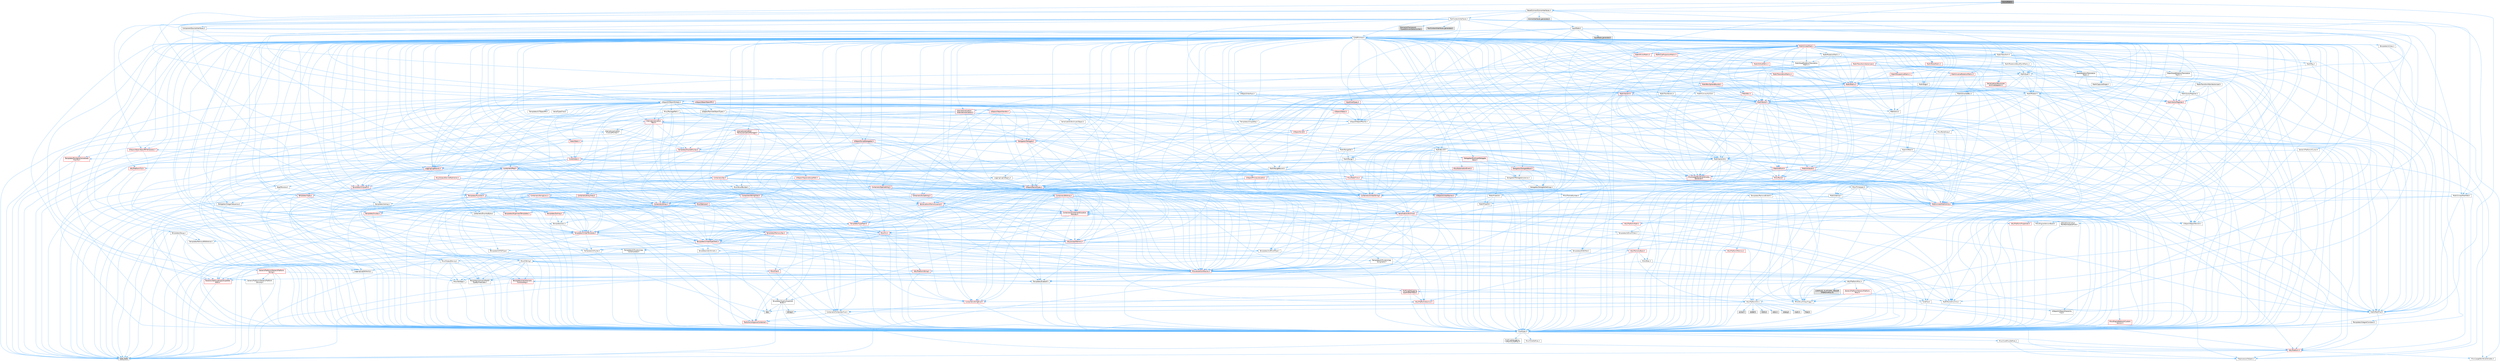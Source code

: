 digraph "GizmoMath.h"
{
 // INTERACTIVE_SVG=YES
 // LATEX_PDF_SIZE
  bgcolor="transparent";
  edge [fontname=Helvetica,fontsize=10,labelfontname=Helvetica,labelfontsize=10];
  node [fontname=Helvetica,fontsize=10,shape=box,height=0.2,width=0.4];
  Node1 [id="Node000001",label="GizmoMath.h",height=0.2,width=0.4,color="gray40", fillcolor="grey60", style="filled", fontcolor="black",tooltip=" "];
  Node1 -> Node2 [id="edge1_Node000001_Node000002",color="steelblue1",style="solid",tooltip=" "];
  Node2 [id="Node000002",label="BaseGizmos/GizmoInterfaces.h",height=0.2,width=0.4,color="grey40", fillcolor="white", style="filled",URL="$da/def/GizmoInterfaces_8h.html",tooltip=" "];
  Node2 -> Node3 [id="edge2_Node000002_Node000003",color="steelblue1",style="solid",tooltip=" "];
  Node3 [id="Node000003",label="CoreMinimal.h",height=0.2,width=0.4,color="grey40", fillcolor="white", style="filled",URL="$d7/d67/CoreMinimal_8h.html",tooltip=" "];
  Node3 -> Node4 [id="edge3_Node000003_Node000004",color="steelblue1",style="solid",tooltip=" "];
  Node4 [id="Node000004",label="CoreTypes.h",height=0.2,width=0.4,color="grey40", fillcolor="white", style="filled",URL="$dc/dec/CoreTypes_8h.html",tooltip=" "];
  Node4 -> Node5 [id="edge4_Node000004_Node000005",color="steelblue1",style="solid",tooltip=" "];
  Node5 [id="Node000005",label="HAL/Platform.h",height=0.2,width=0.4,color="red", fillcolor="#FFF0F0", style="filled",URL="$d9/dd0/Platform_8h.html",tooltip=" "];
  Node5 -> Node7 [id="edge5_Node000005_Node000007",color="steelblue1",style="solid",tooltip=" "];
  Node7 [id="Node000007",label="Misc/LargeWorldCoordinates.h",height=0.2,width=0.4,color="grey40", fillcolor="white", style="filled",URL="$d2/dcb/LargeWorldCoordinates_8h.html",tooltip=" "];
  Node5 -> Node8 [id="edge6_Node000005_Node000008",color="steelblue1",style="solid",tooltip=" "];
  Node8 [id="Node000008",label="type_traits",height=0.2,width=0.4,color="grey60", fillcolor="#E0E0E0", style="filled",tooltip=" "];
  Node5 -> Node9 [id="edge7_Node000005_Node000009",color="steelblue1",style="solid",tooltip=" "];
  Node9 [id="Node000009",label="PreprocessorHelpers.h",height=0.2,width=0.4,color="grey40", fillcolor="white", style="filled",URL="$db/ddb/PreprocessorHelpers_8h.html",tooltip=" "];
  Node4 -> Node15 [id="edge8_Node000004_Node000015",color="steelblue1",style="solid",tooltip=" "];
  Node15 [id="Node000015",label="ProfilingDebugging\l/UMemoryDefines.h",height=0.2,width=0.4,color="grey40", fillcolor="white", style="filled",URL="$d2/da2/UMemoryDefines_8h.html",tooltip=" "];
  Node4 -> Node16 [id="edge9_Node000004_Node000016",color="steelblue1",style="solid",tooltip=" "];
  Node16 [id="Node000016",label="Misc/CoreMiscDefines.h",height=0.2,width=0.4,color="grey40", fillcolor="white", style="filled",URL="$da/d38/CoreMiscDefines_8h.html",tooltip=" "];
  Node16 -> Node5 [id="edge10_Node000016_Node000005",color="steelblue1",style="solid",tooltip=" "];
  Node16 -> Node9 [id="edge11_Node000016_Node000009",color="steelblue1",style="solid",tooltip=" "];
  Node4 -> Node17 [id="edge12_Node000004_Node000017",color="steelblue1",style="solid",tooltip=" "];
  Node17 [id="Node000017",label="Misc/CoreDefines.h",height=0.2,width=0.4,color="grey40", fillcolor="white", style="filled",URL="$d3/dd2/CoreDefines_8h.html",tooltip=" "];
  Node3 -> Node18 [id="edge13_Node000003_Node000018",color="steelblue1",style="solid",tooltip=" "];
  Node18 [id="Node000018",label="CoreFwd.h",height=0.2,width=0.4,color="grey40", fillcolor="white", style="filled",URL="$d1/d1e/CoreFwd_8h.html",tooltip=" "];
  Node18 -> Node4 [id="edge14_Node000018_Node000004",color="steelblue1",style="solid",tooltip=" "];
  Node18 -> Node19 [id="edge15_Node000018_Node000019",color="steelblue1",style="solid",tooltip=" "];
  Node19 [id="Node000019",label="Containers/ContainersFwd.h",height=0.2,width=0.4,color="grey40", fillcolor="white", style="filled",URL="$d4/d0a/ContainersFwd_8h.html",tooltip=" "];
  Node19 -> Node5 [id="edge16_Node000019_Node000005",color="steelblue1",style="solid",tooltip=" "];
  Node19 -> Node4 [id="edge17_Node000019_Node000004",color="steelblue1",style="solid",tooltip=" "];
  Node19 -> Node20 [id="edge18_Node000019_Node000020",color="steelblue1",style="solid",tooltip=" "];
  Node20 [id="Node000020",label="Traits/IsContiguousContainer.h",height=0.2,width=0.4,color="red", fillcolor="#FFF0F0", style="filled",URL="$d5/d3c/IsContiguousContainer_8h.html",tooltip=" "];
  Node20 -> Node4 [id="edge19_Node000020_Node000004",color="steelblue1",style="solid",tooltip=" "];
  Node18 -> Node23 [id="edge20_Node000018_Node000023",color="steelblue1",style="solid",tooltip=" "];
  Node23 [id="Node000023",label="Math/MathFwd.h",height=0.2,width=0.4,color="grey40", fillcolor="white", style="filled",URL="$d2/d10/MathFwd_8h.html",tooltip=" "];
  Node23 -> Node5 [id="edge21_Node000023_Node000005",color="steelblue1",style="solid",tooltip=" "];
  Node18 -> Node24 [id="edge22_Node000018_Node000024",color="steelblue1",style="solid",tooltip=" "];
  Node24 [id="Node000024",label="UObject/UObjectHierarchy\lFwd.h",height=0.2,width=0.4,color="grey40", fillcolor="white", style="filled",URL="$d3/d13/UObjectHierarchyFwd_8h.html",tooltip=" "];
  Node3 -> Node24 [id="edge23_Node000003_Node000024",color="steelblue1",style="solid",tooltip=" "];
  Node3 -> Node19 [id="edge24_Node000003_Node000019",color="steelblue1",style="solid",tooltip=" "];
  Node3 -> Node25 [id="edge25_Node000003_Node000025",color="steelblue1",style="solid",tooltip=" "];
  Node25 [id="Node000025",label="Misc/VarArgs.h",height=0.2,width=0.4,color="grey40", fillcolor="white", style="filled",URL="$d5/d6f/VarArgs_8h.html",tooltip=" "];
  Node25 -> Node4 [id="edge26_Node000025_Node000004",color="steelblue1",style="solid",tooltip=" "];
  Node3 -> Node26 [id="edge27_Node000003_Node000026",color="steelblue1",style="solid",tooltip=" "];
  Node26 [id="Node000026",label="Logging/LogVerbosity.h",height=0.2,width=0.4,color="grey40", fillcolor="white", style="filled",URL="$d2/d8f/LogVerbosity_8h.html",tooltip=" "];
  Node26 -> Node4 [id="edge28_Node000026_Node000004",color="steelblue1",style="solid",tooltip=" "];
  Node3 -> Node27 [id="edge29_Node000003_Node000027",color="steelblue1",style="solid",tooltip=" "];
  Node27 [id="Node000027",label="Misc/OutputDevice.h",height=0.2,width=0.4,color="grey40", fillcolor="white", style="filled",URL="$d7/d32/OutputDevice_8h.html",tooltip=" "];
  Node27 -> Node18 [id="edge30_Node000027_Node000018",color="steelblue1",style="solid",tooltip=" "];
  Node27 -> Node4 [id="edge31_Node000027_Node000004",color="steelblue1",style="solid",tooltip=" "];
  Node27 -> Node26 [id="edge32_Node000027_Node000026",color="steelblue1",style="solid",tooltip=" "];
  Node27 -> Node25 [id="edge33_Node000027_Node000025",color="steelblue1",style="solid",tooltip=" "];
  Node27 -> Node28 [id="edge34_Node000027_Node000028",color="steelblue1",style="solid",tooltip=" "];
  Node28 [id="Node000028",label="Templates/IsArrayOrRefOf\lTypeByPredicate.h",height=0.2,width=0.4,color="grey40", fillcolor="white", style="filled",URL="$d6/da1/IsArrayOrRefOfTypeByPredicate_8h.html",tooltip=" "];
  Node28 -> Node4 [id="edge35_Node000028_Node000004",color="steelblue1",style="solid",tooltip=" "];
  Node27 -> Node29 [id="edge36_Node000027_Node000029",color="steelblue1",style="solid",tooltip=" "];
  Node29 [id="Node000029",label="Templates/IsValidVariadic\lFunctionArg.h",height=0.2,width=0.4,color="red", fillcolor="#FFF0F0", style="filled",URL="$d0/dc8/IsValidVariadicFunctionArg_8h.html",tooltip=" "];
  Node29 -> Node4 [id="edge37_Node000029_Node000004",color="steelblue1",style="solid",tooltip=" "];
  Node29 -> Node8 [id="edge38_Node000029_Node000008",color="steelblue1",style="solid",tooltip=" "];
  Node27 -> Node31 [id="edge39_Node000027_Node000031",color="steelblue1",style="solid",tooltip=" "];
  Node31 [id="Node000031",label="Traits/IsCharEncodingCompatible\lWith.h",height=0.2,width=0.4,color="red", fillcolor="#FFF0F0", style="filled",URL="$df/dd1/IsCharEncodingCompatibleWith_8h.html",tooltip=" "];
  Node31 -> Node8 [id="edge40_Node000031_Node000008",color="steelblue1",style="solid",tooltip=" "];
  Node3 -> Node33 [id="edge41_Node000003_Node000033",color="steelblue1",style="solid",tooltip=" "];
  Node33 [id="Node000033",label="HAL/PlatformCrt.h",height=0.2,width=0.4,color="grey40", fillcolor="white", style="filled",URL="$d8/d75/PlatformCrt_8h.html",tooltip=" "];
  Node33 -> Node34 [id="edge42_Node000033_Node000034",color="steelblue1",style="solid",tooltip=" "];
  Node34 [id="Node000034",label="new",height=0.2,width=0.4,color="grey60", fillcolor="#E0E0E0", style="filled",tooltip=" "];
  Node33 -> Node35 [id="edge43_Node000033_Node000035",color="steelblue1",style="solid",tooltip=" "];
  Node35 [id="Node000035",label="wchar.h",height=0.2,width=0.4,color="grey60", fillcolor="#E0E0E0", style="filled",tooltip=" "];
  Node33 -> Node36 [id="edge44_Node000033_Node000036",color="steelblue1",style="solid",tooltip=" "];
  Node36 [id="Node000036",label="stddef.h",height=0.2,width=0.4,color="grey60", fillcolor="#E0E0E0", style="filled",tooltip=" "];
  Node33 -> Node37 [id="edge45_Node000033_Node000037",color="steelblue1",style="solid",tooltip=" "];
  Node37 [id="Node000037",label="stdlib.h",height=0.2,width=0.4,color="grey60", fillcolor="#E0E0E0", style="filled",tooltip=" "];
  Node33 -> Node38 [id="edge46_Node000033_Node000038",color="steelblue1",style="solid",tooltip=" "];
  Node38 [id="Node000038",label="stdio.h",height=0.2,width=0.4,color="grey60", fillcolor="#E0E0E0", style="filled",tooltip=" "];
  Node33 -> Node39 [id="edge47_Node000033_Node000039",color="steelblue1",style="solid",tooltip=" "];
  Node39 [id="Node000039",label="stdarg.h",height=0.2,width=0.4,color="grey60", fillcolor="#E0E0E0", style="filled",tooltip=" "];
  Node33 -> Node40 [id="edge48_Node000033_Node000040",color="steelblue1",style="solid",tooltip=" "];
  Node40 [id="Node000040",label="math.h",height=0.2,width=0.4,color="grey60", fillcolor="#E0E0E0", style="filled",tooltip=" "];
  Node33 -> Node41 [id="edge49_Node000033_Node000041",color="steelblue1",style="solid",tooltip=" "];
  Node41 [id="Node000041",label="float.h",height=0.2,width=0.4,color="grey60", fillcolor="#E0E0E0", style="filled",tooltip=" "];
  Node33 -> Node42 [id="edge50_Node000033_Node000042",color="steelblue1",style="solid",tooltip=" "];
  Node42 [id="Node000042",label="string.h",height=0.2,width=0.4,color="grey60", fillcolor="#E0E0E0", style="filled",tooltip=" "];
  Node3 -> Node43 [id="edge51_Node000003_Node000043",color="steelblue1",style="solid",tooltip=" "];
  Node43 [id="Node000043",label="HAL/PlatformMisc.h",height=0.2,width=0.4,color="grey40", fillcolor="white", style="filled",URL="$d0/df5/PlatformMisc_8h.html",tooltip=" "];
  Node43 -> Node4 [id="edge52_Node000043_Node000004",color="steelblue1",style="solid",tooltip=" "];
  Node43 -> Node44 [id="edge53_Node000043_Node000044",color="steelblue1",style="solid",tooltip=" "];
  Node44 [id="Node000044",label="GenericPlatform/GenericPlatform\lMisc.h",height=0.2,width=0.4,color="red", fillcolor="#FFF0F0", style="filled",URL="$db/d9a/GenericPlatformMisc_8h.html",tooltip=" "];
  Node44 -> Node45 [id="edge54_Node000044_Node000045",color="steelblue1",style="solid",tooltip=" "];
  Node45 [id="Node000045",label="Containers/StringFwd.h",height=0.2,width=0.4,color="red", fillcolor="#FFF0F0", style="filled",URL="$df/d37/StringFwd_8h.html",tooltip=" "];
  Node45 -> Node4 [id="edge55_Node000045_Node000004",color="steelblue1",style="solid",tooltip=" "];
  Node45 -> Node20 [id="edge56_Node000045_Node000020",color="steelblue1",style="solid",tooltip=" "];
  Node44 -> Node18 [id="edge57_Node000044_Node000018",color="steelblue1",style="solid",tooltip=" "];
  Node44 -> Node4 [id="edge58_Node000044_Node000004",color="steelblue1",style="solid",tooltip=" "];
  Node44 -> Node33 [id="edge59_Node000044_Node000033",color="steelblue1",style="solid",tooltip=" "];
  Node44 -> Node48 [id="edge60_Node000044_Node000048",color="steelblue1",style="solid",tooltip=" "];
  Node48 [id="Node000048",label="Math/NumericLimits.h",height=0.2,width=0.4,color="grey40", fillcolor="white", style="filled",URL="$df/d1b/NumericLimits_8h.html",tooltip=" "];
  Node48 -> Node4 [id="edge61_Node000048_Node000004",color="steelblue1",style="solid",tooltip=" "];
  Node44 -> Node50 [id="edge62_Node000044_Node000050",color="steelblue1",style="solid",tooltip=" "];
  Node50 [id="Node000050",label="Misc/EnumClassFlags.h",height=0.2,width=0.4,color="grey40", fillcolor="white", style="filled",URL="$d8/de7/EnumClassFlags_8h.html",tooltip=" "];
  Node43 -> Node53 [id="edge63_Node000043_Node000053",color="steelblue1",style="solid",tooltip=" "];
  Node53 [id="Node000053",label="COMPILED_PLATFORM_HEADER\l(PlatformMisc.h)",height=0.2,width=0.4,color="grey60", fillcolor="#E0E0E0", style="filled",tooltip=" "];
  Node43 -> Node54 [id="edge64_Node000043_Node000054",color="steelblue1",style="solid",tooltip=" "];
  Node54 [id="Node000054",label="ProfilingDebugging\l/CpuProfilerTrace.h",height=0.2,width=0.4,color="red", fillcolor="#FFF0F0", style="filled",URL="$da/dcb/CpuProfilerTrace_8h.html",tooltip=" "];
  Node54 -> Node4 [id="edge65_Node000054_Node000004",color="steelblue1",style="solid",tooltip=" "];
  Node54 -> Node19 [id="edge66_Node000054_Node000019",color="steelblue1",style="solid",tooltip=" "];
  Node54 -> Node55 [id="edge67_Node000054_Node000055",color="steelblue1",style="solid",tooltip=" "];
  Node55 [id="Node000055",label="HAL/PlatformAtomics.h",height=0.2,width=0.4,color="red", fillcolor="#FFF0F0", style="filled",URL="$d3/d36/PlatformAtomics_8h.html",tooltip=" "];
  Node55 -> Node4 [id="edge68_Node000055_Node000004",color="steelblue1",style="solid",tooltip=" "];
  Node54 -> Node9 [id="edge69_Node000054_Node000009",color="steelblue1",style="solid",tooltip=" "];
  Node3 -> Node62 [id="edge70_Node000003_Node000062",color="steelblue1",style="solid",tooltip=" "];
  Node62 [id="Node000062",label="Misc/AssertionMacros.h",height=0.2,width=0.4,color="red", fillcolor="#FFF0F0", style="filled",URL="$d0/dfa/AssertionMacros_8h.html",tooltip=" "];
  Node62 -> Node4 [id="edge71_Node000062_Node000004",color="steelblue1",style="solid",tooltip=" "];
  Node62 -> Node5 [id="edge72_Node000062_Node000005",color="steelblue1",style="solid",tooltip=" "];
  Node62 -> Node43 [id="edge73_Node000062_Node000043",color="steelblue1",style="solid",tooltip=" "];
  Node62 -> Node9 [id="edge74_Node000062_Node000009",color="steelblue1",style="solid",tooltip=" "];
  Node62 -> Node63 [id="edge75_Node000062_Node000063",color="steelblue1",style="solid",tooltip=" "];
  Node63 [id="Node000063",label="Templates/EnableIf.h",height=0.2,width=0.4,color="grey40", fillcolor="white", style="filled",URL="$d7/d60/EnableIf_8h.html",tooltip=" "];
  Node63 -> Node4 [id="edge76_Node000063_Node000004",color="steelblue1",style="solid",tooltip=" "];
  Node62 -> Node28 [id="edge77_Node000062_Node000028",color="steelblue1",style="solid",tooltip=" "];
  Node62 -> Node29 [id="edge78_Node000062_Node000029",color="steelblue1",style="solid",tooltip=" "];
  Node62 -> Node31 [id="edge79_Node000062_Node000031",color="steelblue1",style="solid",tooltip=" "];
  Node62 -> Node25 [id="edge80_Node000062_Node000025",color="steelblue1",style="solid",tooltip=" "];
  Node3 -> Node71 [id="edge81_Node000003_Node000071",color="steelblue1",style="solid",tooltip=" "];
  Node71 [id="Node000071",label="Templates/IsPointer.h",height=0.2,width=0.4,color="grey40", fillcolor="white", style="filled",URL="$d7/d05/IsPointer_8h.html",tooltip=" "];
  Node71 -> Node4 [id="edge82_Node000071_Node000004",color="steelblue1",style="solid",tooltip=" "];
  Node3 -> Node72 [id="edge83_Node000003_Node000072",color="steelblue1",style="solid",tooltip=" "];
  Node72 [id="Node000072",label="HAL/PlatformMemory.h",height=0.2,width=0.4,color="red", fillcolor="#FFF0F0", style="filled",URL="$de/d68/PlatformMemory_8h.html",tooltip=" "];
  Node72 -> Node4 [id="edge84_Node000072_Node000004",color="steelblue1",style="solid",tooltip=" "];
  Node3 -> Node55 [id="edge85_Node000003_Node000055",color="steelblue1",style="solid",tooltip=" "];
  Node3 -> Node77 [id="edge86_Node000003_Node000077",color="steelblue1",style="solid",tooltip=" "];
  Node77 [id="Node000077",label="Misc/Exec.h",height=0.2,width=0.4,color="grey40", fillcolor="white", style="filled",URL="$de/ddb/Exec_8h.html",tooltip=" "];
  Node77 -> Node4 [id="edge87_Node000077_Node000004",color="steelblue1",style="solid",tooltip=" "];
  Node77 -> Node62 [id="edge88_Node000077_Node000062",color="steelblue1",style="solid",tooltip=" "];
  Node3 -> Node78 [id="edge89_Node000003_Node000078",color="steelblue1",style="solid",tooltip=" "];
  Node78 [id="Node000078",label="HAL/MemoryBase.h",height=0.2,width=0.4,color="red", fillcolor="#FFF0F0", style="filled",URL="$d6/d9f/MemoryBase_8h.html",tooltip=" "];
  Node78 -> Node4 [id="edge90_Node000078_Node000004",color="steelblue1",style="solid",tooltip=" "];
  Node78 -> Node55 [id="edge91_Node000078_Node000055",color="steelblue1",style="solid",tooltip=" "];
  Node78 -> Node33 [id="edge92_Node000078_Node000033",color="steelblue1",style="solid",tooltip=" "];
  Node78 -> Node77 [id="edge93_Node000078_Node000077",color="steelblue1",style="solid",tooltip=" "];
  Node78 -> Node27 [id="edge94_Node000078_Node000027",color="steelblue1",style="solid",tooltip=" "];
  Node3 -> Node88 [id="edge95_Node000003_Node000088",color="steelblue1",style="solid",tooltip=" "];
  Node88 [id="Node000088",label="HAL/UnrealMemory.h",height=0.2,width=0.4,color="red", fillcolor="#FFF0F0", style="filled",URL="$d9/d96/UnrealMemory_8h.html",tooltip=" "];
  Node88 -> Node4 [id="edge96_Node000088_Node000004",color="steelblue1",style="solid",tooltip=" "];
  Node88 -> Node78 [id="edge97_Node000088_Node000078",color="steelblue1",style="solid",tooltip=" "];
  Node88 -> Node72 [id="edge98_Node000088_Node000072",color="steelblue1",style="solid",tooltip=" "];
  Node88 -> Node71 [id="edge99_Node000088_Node000071",color="steelblue1",style="solid",tooltip=" "];
  Node3 -> Node90 [id="edge100_Node000003_Node000090",color="steelblue1",style="solid",tooltip=" "];
  Node90 [id="Node000090",label="Templates/IsArithmetic.h",height=0.2,width=0.4,color="grey40", fillcolor="white", style="filled",URL="$d2/d5d/IsArithmetic_8h.html",tooltip=" "];
  Node90 -> Node4 [id="edge101_Node000090_Node000004",color="steelblue1",style="solid",tooltip=" "];
  Node3 -> Node84 [id="edge102_Node000003_Node000084",color="steelblue1",style="solid",tooltip=" "];
  Node84 [id="Node000084",label="Templates/AndOrNot.h",height=0.2,width=0.4,color="grey40", fillcolor="white", style="filled",URL="$db/d0a/AndOrNot_8h.html",tooltip=" "];
  Node84 -> Node4 [id="edge103_Node000084_Node000004",color="steelblue1",style="solid",tooltip=" "];
  Node3 -> Node91 [id="edge104_Node000003_Node000091",color="steelblue1",style="solid",tooltip=" "];
  Node91 [id="Node000091",label="Templates/IsPODType.h",height=0.2,width=0.4,color="grey40", fillcolor="white", style="filled",URL="$d7/db1/IsPODType_8h.html",tooltip=" "];
  Node91 -> Node4 [id="edge105_Node000091_Node000004",color="steelblue1",style="solid",tooltip=" "];
  Node3 -> Node92 [id="edge106_Node000003_Node000092",color="steelblue1",style="solid",tooltip=" "];
  Node92 [id="Node000092",label="Templates/IsUECoreType.h",height=0.2,width=0.4,color="grey40", fillcolor="white", style="filled",URL="$d1/db8/IsUECoreType_8h.html",tooltip=" "];
  Node92 -> Node4 [id="edge107_Node000092_Node000004",color="steelblue1",style="solid",tooltip=" "];
  Node92 -> Node8 [id="edge108_Node000092_Node000008",color="steelblue1",style="solid",tooltip=" "];
  Node3 -> Node85 [id="edge109_Node000003_Node000085",color="steelblue1",style="solid",tooltip=" "];
  Node85 [id="Node000085",label="Templates/IsTriviallyCopy\lConstructible.h",height=0.2,width=0.4,color="grey40", fillcolor="white", style="filled",URL="$d3/d78/IsTriviallyCopyConstructible_8h.html",tooltip=" "];
  Node85 -> Node4 [id="edge110_Node000085_Node000004",color="steelblue1",style="solid",tooltip=" "];
  Node85 -> Node8 [id="edge111_Node000085_Node000008",color="steelblue1",style="solid",tooltip=" "];
  Node3 -> Node93 [id="edge112_Node000003_Node000093",color="steelblue1",style="solid",tooltip=" "];
  Node93 [id="Node000093",label="Templates/UnrealTypeTraits.h",height=0.2,width=0.4,color="red", fillcolor="#FFF0F0", style="filled",URL="$d2/d2d/UnrealTypeTraits_8h.html",tooltip=" "];
  Node93 -> Node4 [id="edge113_Node000093_Node000004",color="steelblue1",style="solid",tooltip=" "];
  Node93 -> Node71 [id="edge114_Node000093_Node000071",color="steelblue1",style="solid",tooltip=" "];
  Node93 -> Node62 [id="edge115_Node000093_Node000062",color="steelblue1",style="solid",tooltip=" "];
  Node93 -> Node84 [id="edge116_Node000093_Node000084",color="steelblue1",style="solid",tooltip=" "];
  Node93 -> Node63 [id="edge117_Node000093_Node000063",color="steelblue1",style="solid",tooltip=" "];
  Node93 -> Node90 [id="edge118_Node000093_Node000090",color="steelblue1",style="solid",tooltip=" "];
  Node93 -> Node91 [id="edge119_Node000093_Node000091",color="steelblue1",style="solid",tooltip=" "];
  Node93 -> Node92 [id="edge120_Node000093_Node000092",color="steelblue1",style="solid",tooltip=" "];
  Node93 -> Node85 [id="edge121_Node000093_Node000085",color="steelblue1",style="solid",tooltip=" "];
  Node3 -> Node63 [id="edge122_Node000003_Node000063",color="steelblue1",style="solid",tooltip=" "];
  Node3 -> Node95 [id="edge123_Node000003_Node000095",color="steelblue1",style="solid",tooltip=" "];
  Node95 [id="Node000095",label="Templates/RemoveReference.h",height=0.2,width=0.4,color="grey40", fillcolor="white", style="filled",URL="$da/dbe/RemoveReference_8h.html",tooltip=" "];
  Node95 -> Node4 [id="edge124_Node000095_Node000004",color="steelblue1",style="solid",tooltip=" "];
  Node3 -> Node96 [id="edge125_Node000003_Node000096",color="steelblue1",style="solid",tooltip=" "];
  Node96 [id="Node000096",label="Templates/IntegralConstant.h",height=0.2,width=0.4,color="grey40", fillcolor="white", style="filled",URL="$db/d1b/IntegralConstant_8h.html",tooltip=" "];
  Node96 -> Node4 [id="edge126_Node000096_Node000004",color="steelblue1",style="solid",tooltip=" "];
  Node3 -> Node97 [id="edge127_Node000003_Node000097",color="steelblue1",style="solid",tooltip=" "];
  Node97 [id="Node000097",label="Templates/IsClass.h",height=0.2,width=0.4,color="grey40", fillcolor="white", style="filled",URL="$db/dcb/IsClass_8h.html",tooltip=" "];
  Node97 -> Node4 [id="edge128_Node000097_Node000004",color="steelblue1",style="solid",tooltip=" "];
  Node3 -> Node98 [id="edge129_Node000003_Node000098",color="steelblue1",style="solid",tooltip=" "];
  Node98 [id="Node000098",label="Templates/TypeCompatible\lBytes.h",height=0.2,width=0.4,color="grey40", fillcolor="white", style="filled",URL="$df/d0a/TypeCompatibleBytes_8h.html",tooltip=" "];
  Node98 -> Node4 [id="edge130_Node000098_Node000004",color="steelblue1",style="solid",tooltip=" "];
  Node98 -> Node42 [id="edge131_Node000098_Node000042",color="steelblue1",style="solid",tooltip=" "];
  Node98 -> Node34 [id="edge132_Node000098_Node000034",color="steelblue1",style="solid",tooltip=" "];
  Node98 -> Node8 [id="edge133_Node000098_Node000008",color="steelblue1",style="solid",tooltip=" "];
  Node3 -> Node20 [id="edge134_Node000003_Node000020",color="steelblue1",style="solid",tooltip=" "];
  Node3 -> Node99 [id="edge135_Node000003_Node000099",color="steelblue1",style="solid",tooltip=" "];
  Node99 [id="Node000099",label="Templates/UnrealTemplate.h",height=0.2,width=0.4,color="red", fillcolor="#FFF0F0", style="filled",URL="$d4/d24/UnrealTemplate_8h.html",tooltip=" "];
  Node99 -> Node4 [id="edge136_Node000099_Node000004",color="steelblue1",style="solid",tooltip=" "];
  Node99 -> Node71 [id="edge137_Node000099_Node000071",color="steelblue1",style="solid",tooltip=" "];
  Node99 -> Node88 [id="edge138_Node000099_Node000088",color="steelblue1",style="solid",tooltip=" "];
  Node99 -> Node93 [id="edge139_Node000099_Node000093",color="steelblue1",style="solid",tooltip=" "];
  Node99 -> Node95 [id="edge140_Node000099_Node000095",color="steelblue1",style="solid",tooltip=" "];
  Node99 -> Node98 [id="edge141_Node000099_Node000098",color="steelblue1",style="solid",tooltip=" "];
  Node99 -> Node20 [id="edge142_Node000099_Node000020",color="steelblue1",style="solid",tooltip=" "];
  Node99 -> Node8 [id="edge143_Node000099_Node000008",color="steelblue1",style="solid",tooltip=" "];
  Node3 -> Node48 [id="edge144_Node000003_Node000048",color="steelblue1",style="solid",tooltip=" "];
  Node3 -> Node103 [id="edge145_Node000003_Node000103",color="steelblue1",style="solid",tooltip=" "];
  Node103 [id="Node000103",label="HAL/PlatformMath.h",height=0.2,width=0.4,color="red", fillcolor="#FFF0F0", style="filled",URL="$dc/d53/PlatformMath_8h.html",tooltip=" "];
  Node103 -> Node4 [id="edge146_Node000103_Node000004",color="steelblue1",style="solid",tooltip=" "];
  Node3 -> Node86 [id="edge147_Node000003_Node000086",color="steelblue1",style="solid",tooltip=" "];
  Node86 [id="Node000086",label="Templates/IsTriviallyCopy\lAssignable.h",height=0.2,width=0.4,color="grey40", fillcolor="white", style="filled",URL="$d2/df2/IsTriviallyCopyAssignable_8h.html",tooltip=" "];
  Node86 -> Node4 [id="edge148_Node000086_Node000004",color="steelblue1",style="solid",tooltip=" "];
  Node86 -> Node8 [id="edge149_Node000086_Node000008",color="steelblue1",style="solid",tooltip=" "];
  Node3 -> Node111 [id="edge150_Node000003_Node000111",color="steelblue1",style="solid",tooltip=" "];
  Node111 [id="Node000111",label="Templates/MemoryOps.h",height=0.2,width=0.4,color="red", fillcolor="#FFF0F0", style="filled",URL="$db/dea/MemoryOps_8h.html",tooltip=" "];
  Node111 -> Node4 [id="edge151_Node000111_Node000004",color="steelblue1",style="solid",tooltip=" "];
  Node111 -> Node88 [id="edge152_Node000111_Node000088",color="steelblue1",style="solid",tooltip=" "];
  Node111 -> Node86 [id="edge153_Node000111_Node000086",color="steelblue1",style="solid",tooltip=" "];
  Node111 -> Node85 [id="edge154_Node000111_Node000085",color="steelblue1",style="solid",tooltip=" "];
  Node111 -> Node93 [id="edge155_Node000111_Node000093",color="steelblue1",style="solid",tooltip=" "];
  Node111 -> Node34 [id="edge156_Node000111_Node000034",color="steelblue1",style="solid",tooltip=" "];
  Node111 -> Node8 [id="edge157_Node000111_Node000008",color="steelblue1",style="solid",tooltip=" "];
  Node3 -> Node112 [id="edge158_Node000003_Node000112",color="steelblue1",style="solid",tooltip=" "];
  Node112 [id="Node000112",label="Containers/ContainerAllocation\lPolicies.h",height=0.2,width=0.4,color="red", fillcolor="#FFF0F0", style="filled",URL="$d7/dff/ContainerAllocationPolicies_8h.html",tooltip=" "];
  Node112 -> Node4 [id="edge159_Node000112_Node000004",color="steelblue1",style="solid",tooltip=" "];
  Node112 -> Node112 [id="edge160_Node000112_Node000112",color="steelblue1",style="solid",tooltip=" "];
  Node112 -> Node103 [id="edge161_Node000112_Node000103",color="steelblue1",style="solid",tooltip=" "];
  Node112 -> Node88 [id="edge162_Node000112_Node000088",color="steelblue1",style="solid",tooltip=" "];
  Node112 -> Node48 [id="edge163_Node000112_Node000048",color="steelblue1",style="solid",tooltip=" "];
  Node112 -> Node62 [id="edge164_Node000112_Node000062",color="steelblue1",style="solid",tooltip=" "];
  Node112 -> Node111 [id="edge165_Node000112_Node000111",color="steelblue1",style="solid",tooltip=" "];
  Node112 -> Node98 [id="edge166_Node000112_Node000098",color="steelblue1",style="solid",tooltip=" "];
  Node112 -> Node8 [id="edge167_Node000112_Node000008",color="steelblue1",style="solid",tooltip=" "];
  Node3 -> Node115 [id="edge168_Node000003_Node000115",color="steelblue1",style="solid",tooltip=" "];
  Node115 [id="Node000115",label="Templates/IsEnumClass.h",height=0.2,width=0.4,color="grey40", fillcolor="white", style="filled",URL="$d7/d15/IsEnumClass_8h.html",tooltip=" "];
  Node115 -> Node4 [id="edge169_Node000115_Node000004",color="steelblue1",style="solid",tooltip=" "];
  Node115 -> Node84 [id="edge170_Node000115_Node000084",color="steelblue1",style="solid",tooltip=" "];
  Node3 -> Node116 [id="edge171_Node000003_Node000116",color="steelblue1",style="solid",tooltip=" "];
  Node116 [id="Node000116",label="HAL/PlatformProperties.h",height=0.2,width=0.4,color="red", fillcolor="#FFF0F0", style="filled",URL="$d9/db0/PlatformProperties_8h.html",tooltip=" "];
  Node116 -> Node4 [id="edge172_Node000116_Node000004",color="steelblue1",style="solid",tooltip=" "];
  Node3 -> Node119 [id="edge173_Node000003_Node000119",color="steelblue1",style="solid",tooltip=" "];
  Node119 [id="Node000119",label="Misc/EngineVersionBase.h",height=0.2,width=0.4,color="grey40", fillcolor="white", style="filled",URL="$d5/d2b/EngineVersionBase_8h.html",tooltip=" "];
  Node119 -> Node4 [id="edge174_Node000119_Node000004",color="steelblue1",style="solid",tooltip=" "];
  Node3 -> Node120 [id="edge175_Node000003_Node000120",color="steelblue1",style="solid",tooltip=" "];
  Node120 [id="Node000120",label="Internationalization\l/TextNamespaceFwd.h",height=0.2,width=0.4,color="grey40", fillcolor="white", style="filled",URL="$d8/d97/TextNamespaceFwd_8h.html",tooltip=" "];
  Node120 -> Node4 [id="edge176_Node000120_Node000004",color="steelblue1",style="solid",tooltip=" "];
  Node3 -> Node121 [id="edge177_Node000003_Node000121",color="steelblue1",style="solid",tooltip=" "];
  Node121 [id="Node000121",label="Serialization/Archive.h",height=0.2,width=0.4,color="red", fillcolor="#FFF0F0", style="filled",URL="$d7/d3b/Archive_8h.html",tooltip=" "];
  Node121 -> Node18 [id="edge178_Node000121_Node000018",color="steelblue1",style="solid",tooltip=" "];
  Node121 -> Node4 [id="edge179_Node000121_Node000004",color="steelblue1",style="solid",tooltip=" "];
  Node121 -> Node116 [id="edge180_Node000121_Node000116",color="steelblue1",style="solid",tooltip=" "];
  Node121 -> Node120 [id="edge181_Node000121_Node000120",color="steelblue1",style="solid",tooltip=" "];
  Node121 -> Node23 [id="edge182_Node000121_Node000023",color="steelblue1",style="solid",tooltip=" "];
  Node121 -> Node62 [id="edge183_Node000121_Node000062",color="steelblue1",style="solid",tooltip=" "];
  Node121 -> Node119 [id="edge184_Node000121_Node000119",color="steelblue1",style="solid",tooltip=" "];
  Node121 -> Node25 [id="edge185_Node000121_Node000025",color="steelblue1",style="solid",tooltip=" "];
  Node121 -> Node63 [id="edge186_Node000121_Node000063",color="steelblue1",style="solid",tooltip=" "];
  Node121 -> Node28 [id="edge187_Node000121_Node000028",color="steelblue1",style="solid",tooltip=" "];
  Node121 -> Node115 [id="edge188_Node000121_Node000115",color="steelblue1",style="solid",tooltip=" "];
  Node121 -> Node29 [id="edge189_Node000121_Node000029",color="steelblue1",style="solid",tooltip=" "];
  Node121 -> Node99 [id="edge190_Node000121_Node000099",color="steelblue1",style="solid",tooltip=" "];
  Node121 -> Node31 [id="edge191_Node000121_Node000031",color="steelblue1",style="solid",tooltip=" "];
  Node121 -> Node124 [id="edge192_Node000121_Node000124",color="steelblue1",style="solid",tooltip=" "];
  Node124 [id="Node000124",label="UObject/ObjectVersion.h",height=0.2,width=0.4,color="grey40", fillcolor="white", style="filled",URL="$da/d63/ObjectVersion_8h.html",tooltip=" "];
  Node124 -> Node4 [id="edge193_Node000124_Node000004",color="steelblue1",style="solid",tooltip=" "];
  Node3 -> Node125 [id="edge194_Node000003_Node000125",color="steelblue1",style="solid",tooltip=" "];
  Node125 [id="Node000125",label="Templates/Less.h",height=0.2,width=0.4,color="grey40", fillcolor="white", style="filled",URL="$de/dc8/Less_8h.html",tooltip=" "];
  Node125 -> Node4 [id="edge195_Node000125_Node000004",color="steelblue1",style="solid",tooltip=" "];
  Node125 -> Node99 [id="edge196_Node000125_Node000099",color="steelblue1",style="solid",tooltip=" "];
  Node3 -> Node126 [id="edge197_Node000003_Node000126",color="steelblue1",style="solid",tooltip=" "];
  Node126 [id="Node000126",label="Templates/Sorting.h",height=0.2,width=0.4,color="red", fillcolor="#FFF0F0", style="filled",URL="$d3/d9e/Sorting_8h.html",tooltip=" "];
  Node126 -> Node4 [id="edge198_Node000126_Node000004",color="steelblue1",style="solid",tooltip=" "];
  Node126 -> Node103 [id="edge199_Node000126_Node000103",color="steelblue1",style="solid",tooltip=" "];
  Node126 -> Node125 [id="edge200_Node000126_Node000125",color="steelblue1",style="solid",tooltip=" "];
  Node3 -> Node137 [id="edge201_Node000003_Node000137",color="steelblue1",style="solid",tooltip=" "];
  Node137 [id="Node000137",label="Misc/Char.h",height=0.2,width=0.4,color="red", fillcolor="#FFF0F0", style="filled",URL="$d0/d58/Char_8h.html",tooltip=" "];
  Node137 -> Node4 [id="edge202_Node000137_Node000004",color="steelblue1",style="solid",tooltip=" "];
  Node137 -> Node8 [id="edge203_Node000137_Node000008",color="steelblue1",style="solid",tooltip=" "];
  Node3 -> Node140 [id="edge204_Node000003_Node000140",color="steelblue1",style="solid",tooltip=" "];
  Node140 [id="Node000140",label="GenericPlatform/GenericPlatform\lStricmp.h",height=0.2,width=0.4,color="grey40", fillcolor="white", style="filled",URL="$d2/d86/GenericPlatformStricmp_8h.html",tooltip=" "];
  Node140 -> Node4 [id="edge205_Node000140_Node000004",color="steelblue1",style="solid",tooltip=" "];
  Node3 -> Node141 [id="edge206_Node000003_Node000141",color="steelblue1",style="solid",tooltip=" "];
  Node141 [id="Node000141",label="GenericPlatform/GenericPlatform\lString.h",height=0.2,width=0.4,color="red", fillcolor="#FFF0F0", style="filled",URL="$dd/d20/GenericPlatformString_8h.html",tooltip=" "];
  Node141 -> Node4 [id="edge207_Node000141_Node000004",color="steelblue1",style="solid",tooltip=" "];
  Node141 -> Node140 [id="edge208_Node000141_Node000140",color="steelblue1",style="solid",tooltip=" "];
  Node141 -> Node63 [id="edge209_Node000141_Node000063",color="steelblue1",style="solid",tooltip=" "];
  Node141 -> Node31 [id="edge210_Node000141_Node000031",color="steelblue1",style="solid",tooltip=" "];
  Node141 -> Node8 [id="edge211_Node000141_Node000008",color="steelblue1",style="solid",tooltip=" "];
  Node3 -> Node74 [id="edge212_Node000003_Node000074",color="steelblue1",style="solid",tooltip=" "];
  Node74 [id="Node000074",label="HAL/PlatformString.h",height=0.2,width=0.4,color="red", fillcolor="#FFF0F0", style="filled",URL="$db/db5/PlatformString_8h.html",tooltip=" "];
  Node74 -> Node4 [id="edge213_Node000074_Node000004",color="steelblue1",style="solid",tooltip=" "];
  Node3 -> Node144 [id="edge214_Node000003_Node000144",color="steelblue1",style="solid",tooltip=" "];
  Node144 [id="Node000144",label="Misc/CString.h",height=0.2,width=0.4,color="grey40", fillcolor="white", style="filled",URL="$d2/d49/CString_8h.html",tooltip=" "];
  Node144 -> Node4 [id="edge215_Node000144_Node000004",color="steelblue1",style="solid",tooltip=" "];
  Node144 -> Node33 [id="edge216_Node000144_Node000033",color="steelblue1",style="solid",tooltip=" "];
  Node144 -> Node74 [id="edge217_Node000144_Node000074",color="steelblue1",style="solid",tooltip=" "];
  Node144 -> Node62 [id="edge218_Node000144_Node000062",color="steelblue1",style="solid",tooltip=" "];
  Node144 -> Node137 [id="edge219_Node000144_Node000137",color="steelblue1",style="solid",tooltip=" "];
  Node144 -> Node25 [id="edge220_Node000144_Node000025",color="steelblue1",style="solid",tooltip=" "];
  Node144 -> Node28 [id="edge221_Node000144_Node000028",color="steelblue1",style="solid",tooltip=" "];
  Node144 -> Node29 [id="edge222_Node000144_Node000029",color="steelblue1",style="solid",tooltip=" "];
  Node144 -> Node31 [id="edge223_Node000144_Node000031",color="steelblue1",style="solid",tooltip=" "];
  Node3 -> Node145 [id="edge224_Node000003_Node000145",color="steelblue1",style="solid",tooltip=" "];
  Node145 [id="Node000145",label="Misc/Crc.h",height=0.2,width=0.4,color="red", fillcolor="#FFF0F0", style="filled",URL="$d4/dd2/Crc_8h.html",tooltip=" "];
  Node145 -> Node4 [id="edge225_Node000145_Node000004",color="steelblue1",style="solid",tooltip=" "];
  Node145 -> Node74 [id="edge226_Node000145_Node000074",color="steelblue1",style="solid",tooltip=" "];
  Node145 -> Node62 [id="edge227_Node000145_Node000062",color="steelblue1",style="solid",tooltip=" "];
  Node145 -> Node144 [id="edge228_Node000145_Node000144",color="steelblue1",style="solid",tooltip=" "];
  Node145 -> Node137 [id="edge229_Node000145_Node000137",color="steelblue1",style="solid",tooltip=" "];
  Node145 -> Node93 [id="edge230_Node000145_Node000093",color="steelblue1",style="solid",tooltip=" "];
  Node3 -> Node136 [id="edge231_Node000003_Node000136",color="steelblue1",style="solid",tooltip=" "];
  Node136 [id="Node000136",label="Math/UnrealMathUtility.h",height=0.2,width=0.4,color="red", fillcolor="#FFF0F0", style="filled",URL="$db/db8/UnrealMathUtility_8h.html",tooltip=" "];
  Node136 -> Node4 [id="edge232_Node000136_Node000004",color="steelblue1",style="solid",tooltip=" "];
  Node136 -> Node62 [id="edge233_Node000136_Node000062",color="steelblue1",style="solid",tooltip=" "];
  Node136 -> Node103 [id="edge234_Node000136_Node000103",color="steelblue1",style="solid",tooltip=" "];
  Node136 -> Node23 [id="edge235_Node000136_Node000023",color="steelblue1",style="solid",tooltip=" "];
  Node3 -> Node146 [id="edge236_Node000003_Node000146",color="steelblue1",style="solid",tooltip=" "];
  Node146 [id="Node000146",label="Containers/UnrealString.h",height=0.2,width=0.4,color="red", fillcolor="#FFF0F0", style="filled",URL="$d5/dba/UnrealString_8h.html",tooltip=" "];
  Node3 -> Node150 [id="edge237_Node000003_Node000150",color="steelblue1",style="solid",tooltip=" "];
  Node150 [id="Node000150",label="Containers/Array.h",height=0.2,width=0.4,color="red", fillcolor="#FFF0F0", style="filled",URL="$df/dd0/Array_8h.html",tooltip=" "];
  Node150 -> Node4 [id="edge238_Node000150_Node000004",color="steelblue1",style="solid",tooltip=" "];
  Node150 -> Node62 [id="edge239_Node000150_Node000062",color="steelblue1",style="solid",tooltip=" "];
  Node150 -> Node88 [id="edge240_Node000150_Node000088",color="steelblue1",style="solid",tooltip=" "];
  Node150 -> Node93 [id="edge241_Node000150_Node000093",color="steelblue1",style="solid",tooltip=" "];
  Node150 -> Node99 [id="edge242_Node000150_Node000099",color="steelblue1",style="solid",tooltip=" "];
  Node150 -> Node112 [id="edge243_Node000150_Node000112",color="steelblue1",style="solid",tooltip=" "];
  Node150 -> Node121 [id="edge244_Node000150_Node000121",color="steelblue1",style="solid",tooltip=" "];
  Node150 -> Node129 [id="edge245_Node000150_Node000129",color="steelblue1",style="solid",tooltip=" "];
  Node129 [id="Node000129",label="Templates/Invoke.h",height=0.2,width=0.4,color="red", fillcolor="#FFF0F0", style="filled",URL="$d7/deb/Invoke_8h.html",tooltip=" "];
  Node129 -> Node4 [id="edge246_Node000129_Node000004",color="steelblue1",style="solid",tooltip=" "];
  Node129 -> Node99 [id="edge247_Node000129_Node000099",color="steelblue1",style="solid",tooltip=" "];
  Node129 -> Node8 [id="edge248_Node000129_Node000008",color="steelblue1",style="solid",tooltip=" "];
  Node150 -> Node125 [id="edge249_Node000150_Node000125",color="steelblue1",style="solid",tooltip=" "];
  Node150 -> Node126 [id="edge250_Node000150_Node000126",color="steelblue1",style="solid",tooltip=" "];
  Node150 -> Node173 [id="edge251_Node000150_Node000173",color="steelblue1",style="solid",tooltip=" "];
  Node173 [id="Node000173",label="Templates/AlignmentTemplates.h",height=0.2,width=0.4,color="red", fillcolor="#FFF0F0", style="filled",URL="$dd/d32/AlignmentTemplates_8h.html",tooltip=" "];
  Node173 -> Node4 [id="edge252_Node000173_Node000004",color="steelblue1",style="solid",tooltip=" "];
  Node173 -> Node71 [id="edge253_Node000173_Node000071",color="steelblue1",style="solid",tooltip=" "];
  Node150 -> Node8 [id="edge254_Node000150_Node000008",color="steelblue1",style="solid",tooltip=" "];
  Node3 -> Node174 [id="edge255_Node000003_Node000174",color="steelblue1",style="solid",tooltip=" "];
  Node174 [id="Node000174",label="Misc/FrameNumber.h",height=0.2,width=0.4,color="grey40", fillcolor="white", style="filled",URL="$dd/dbd/FrameNumber_8h.html",tooltip=" "];
  Node174 -> Node4 [id="edge256_Node000174_Node000004",color="steelblue1",style="solid",tooltip=" "];
  Node174 -> Node48 [id="edge257_Node000174_Node000048",color="steelblue1",style="solid",tooltip=" "];
  Node174 -> Node136 [id="edge258_Node000174_Node000136",color="steelblue1",style="solid",tooltip=" "];
  Node174 -> Node63 [id="edge259_Node000174_Node000063",color="steelblue1",style="solid",tooltip=" "];
  Node174 -> Node93 [id="edge260_Node000174_Node000093",color="steelblue1",style="solid",tooltip=" "];
  Node3 -> Node175 [id="edge261_Node000003_Node000175",color="steelblue1",style="solid",tooltip=" "];
  Node175 [id="Node000175",label="Misc/Timespan.h",height=0.2,width=0.4,color="grey40", fillcolor="white", style="filled",URL="$da/dd9/Timespan_8h.html",tooltip=" "];
  Node175 -> Node4 [id="edge262_Node000175_Node000004",color="steelblue1",style="solid",tooltip=" "];
  Node175 -> Node176 [id="edge263_Node000175_Node000176",color="steelblue1",style="solid",tooltip=" "];
  Node176 [id="Node000176",label="Math/Interval.h",height=0.2,width=0.4,color="grey40", fillcolor="white", style="filled",URL="$d1/d55/Interval_8h.html",tooltip=" "];
  Node176 -> Node4 [id="edge264_Node000176_Node000004",color="steelblue1",style="solid",tooltip=" "];
  Node176 -> Node90 [id="edge265_Node000176_Node000090",color="steelblue1",style="solid",tooltip=" "];
  Node176 -> Node93 [id="edge266_Node000176_Node000093",color="steelblue1",style="solid",tooltip=" "];
  Node176 -> Node48 [id="edge267_Node000176_Node000048",color="steelblue1",style="solid",tooltip=" "];
  Node176 -> Node136 [id="edge268_Node000176_Node000136",color="steelblue1",style="solid",tooltip=" "];
  Node175 -> Node136 [id="edge269_Node000175_Node000136",color="steelblue1",style="solid",tooltip=" "];
  Node175 -> Node62 [id="edge270_Node000175_Node000062",color="steelblue1",style="solid",tooltip=" "];
  Node3 -> Node177 [id="edge271_Node000003_Node000177",color="steelblue1",style="solid",tooltip=" "];
  Node177 [id="Node000177",label="Containers/StringConv.h",height=0.2,width=0.4,color="red", fillcolor="#FFF0F0", style="filled",URL="$d3/ddf/StringConv_8h.html",tooltip=" "];
  Node177 -> Node4 [id="edge272_Node000177_Node000004",color="steelblue1",style="solid",tooltip=" "];
  Node177 -> Node62 [id="edge273_Node000177_Node000062",color="steelblue1",style="solid",tooltip=" "];
  Node177 -> Node112 [id="edge274_Node000177_Node000112",color="steelblue1",style="solid",tooltip=" "];
  Node177 -> Node150 [id="edge275_Node000177_Node000150",color="steelblue1",style="solid",tooltip=" "];
  Node177 -> Node144 [id="edge276_Node000177_Node000144",color="steelblue1",style="solid",tooltip=" "];
  Node177 -> Node178 [id="edge277_Node000177_Node000178",color="steelblue1",style="solid",tooltip=" "];
  Node178 [id="Node000178",label="Templates/IsArray.h",height=0.2,width=0.4,color="grey40", fillcolor="white", style="filled",URL="$d8/d8d/IsArray_8h.html",tooltip=" "];
  Node178 -> Node4 [id="edge278_Node000178_Node000004",color="steelblue1",style="solid",tooltip=" "];
  Node177 -> Node99 [id="edge279_Node000177_Node000099",color="steelblue1",style="solid",tooltip=" "];
  Node177 -> Node93 [id="edge280_Node000177_Node000093",color="steelblue1",style="solid",tooltip=" "];
  Node177 -> Node31 [id="edge281_Node000177_Node000031",color="steelblue1",style="solid",tooltip=" "];
  Node177 -> Node20 [id="edge282_Node000177_Node000020",color="steelblue1",style="solid",tooltip=" "];
  Node177 -> Node8 [id="edge283_Node000177_Node000008",color="steelblue1",style="solid",tooltip=" "];
  Node3 -> Node179 [id="edge284_Node000003_Node000179",color="steelblue1",style="solid",tooltip=" "];
  Node179 [id="Node000179",label="UObject/UnrealNames.h",height=0.2,width=0.4,color="red", fillcolor="#FFF0F0", style="filled",URL="$d8/db1/UnrealNames_8h.html",tooltip=" "];
  Node179 -> Node4 [id="edge285_Node000179_Node000004",color="steelblue1",style="solid",tooltip=" "];
  Node3 -> Node181 [id="edge286_Node000003_Node000181",color="steelblue1",style="solid",tooltip=" "];
  Node181 [id="Node000181",label="UObject/NameTypes.h",height=0.2,width=0.4,color="red", fillcolor="#FFF0F0", style="filled",URL="$d6/d35/NameTypes_8h.html",tooltip=" "];
  Node181 -> Node4 [id="edge287_Node000181_Node000004",color="steelblue1",style="solid",tooltip=" "];
  Node181 -> Node62 [id="edge288_Node000181_Node000062",color="steelblue1",style="solid",tooltip=" "];
  Node181 -> Node88 [id="edge289_Node000181_Node000088",color="steelblue1",style="solid",tooltip=" "];
  Node181 -> Node93 [id="edge290_Node000181_Node000093",color="steelblue1",style="solid",tooltip=" "];
  Node181 -> Node99 [id="edge291_Node000181_Node000099",color="steelblue1",style="solid",tooltip=" "];
  Node181 -> Node146 [id="edge292_Node000181_Node000146",color="steelblue1",style="solid",tooltip=" "];
  Node181 -> Node177 [id="edge293_Node000181_Node000177",color="steelblue1",style="solid",tooltip=" "];
  Node181 -> Node45 [id="edge294_Node000181_Node000045",color="steelblue1",style="solid",tooltip=" "];
  Node181 -> Node179 [id="edge295_Node000181_Node000179",color="steelblue1",style="solid",tooltip=" "];
  Node181 -> Node158 [id="edge296_Node000181_Node000158",color="steelblue1",style="solid",tooltip=" "];
  Node158 [id="Node000158",label="Serialization/MemoryLayout.h",height=0.2,width=0.4,color="red", fillcolor="#FFF0F0", style="filled",URL="$d7/d66/MemoryLayout_8h.html",tooltip=" "];
  Node158 -> Node161 [id="edge297_Node000158_Node000161",color="steelblue1",style="solid",tooltip=" "];
  Node161 [id="Node000161",label="Containers/EnumAsByte.h",height=0.2,width=0.4,color="grey40", fillcolor="white", style="filled",URL="$d6/d9a/EnumAsByte_8h.html",tooltip=" "];
  Node161 -> Node4 [id="edge298_Node000161_Node000004",color="steelblue1",style="solid",tooltip=" "];
  Node161 -> Node91 [id="edge299_Node000161_Node000091",color="steelblue1",style="solid",tooltip=" "];
  Node161 -> Node162 [id="edge300_Node000161_Node000162",color="steelblue1",style="solid",tooltip=" "];
  Node162 [id="Node000162",label="Templates/TypeHash.h",height=0.2,width=0.4,color="red", fillcolor="#FFF0F0", style="filled",URL="$d1/d62/TypeHash_8h.html",tooltip=" "];
  Node162 -> Node4 [id="edge301_Node000162_Node000004",color="steelblue1",style="solid",tooltip=" "];
  Node162 -> Node145 [id="edge302_Node000162_Node000145",color="steelblue1",style="solid",tooltip=" "];
  Node162 -> Node8 [id="edge303_Node000162_Node000008",color="steelblue1",style="solid",tooltip=" "];
  Node158 -> Node45 [id="edge304_Node000158_Node000045",color="steelblue1",style="solid",tooltip=" "];
  Node158 -> Node88 [id="edge305_Node000158_Node000088",color="steelblue1",style="solid",tooltip=" "];
  Node158 -> Node63 [id="edge306_Node000158_Node000063",color="steelblue1",style="solid",tooltip=" "];
  Node158 -> Node99 [id="edge307_Node000158_Node000099",color="steelblue1",style="solid",tooltip=" "];
  Node3 -> Node189 [id="edge308_Node000003_Node000189",color="steelblue1",style="solid",tooltip=" "];
  Node189 [id="Node000189",label="Misc/Parse.h",height=0.2,width=0.4,color="red", fillcolor="#FFF0F0", style="filled",URL="$dc/d71/Parse_8h.html",tooltip=" "];
  Node189 -> Node45 [id="edge309_Node000189_Node000045",color="steelblue1",style="solid",tooltip=" "];
  Node189 -> Node146 [id="edge310_Node000189_Node000146",color="steelblue1",style="solid",tooltip=" "];
  Node189 -> Node4 [id="edge311_Node000189_Node000004",color="steelblue1",style="solid",tooltip=" "];
  Node189 -> Node33 [id="edge312_Node000189_Node000033",color="steelblue1",style="solid",tooltip=" "];
  Node189 -> Node50 [id="edge313_Node000189_Node000050",color="steelblue1",style="solid",tooltip=" "];
  Node189 -> Node190 [id="edge314_Node000189_Node000190",color="steelblue1",style="solid",tooltip=" "];
  Node190 [id="Node000190",label="Templates/Function.h",height=0.2,width=0.4,color="red", fillcolor="#FFF0F0", style="filled",URL="$df/df5/Function_8h.html",tooltip=" "];
  Node190 -> Node4 [id="edge315_Node000190_Node000004",color="steelblue1",style="solid",tooltip=" "];
  Node190 -> Node62 [id="edge316_Node000190_Node000062",color="steelblue1",style="solid",tooltip=" "];
  Node190 -> Node88 [id="edge317_Node000190_Node000088",color="steelblue1",style="solid",tooltip=" "];
  Node190 -> Node93 [id="edge318_Node000190_Node000093",color="steelblue1",style="solid",tooltip=" "];
  Node190 -> Node129 [id="edge319_Node000190_Node000129",color="steelblue1",style="solid",tooltip=" "];
  Node190 -> Node99 [id="edge320_Node000190_Node000099",color="steelblue1",style="solid",tooltip=" "];
  Node190 -> Node136 [id="edge321_Node000190_Node000136",color="steelblue1",style="solid",tooltip=" "];
  Node190 -> Node34 [id="edge322_Node000190_Node000034",color="steelblue1",style="solid",tooltip=" "];
  Node190 -> Node8 [id="edge323_Node000190_Node000008",color="steelblue1",style="solid",tooltip=" "];
  Node3 -> Node173 [id="edge324_Node000003_Node000173",color="steelblue1",style="solid",tooltip=" "];
  Node3 -> Node192 [id="edge325_Node000003_Node000192",color="steelblue1",style="solid",tooltip=" "];
  Node192 [id="Node000192",label="Misc/StructBuilder.h",height=0.2,width=0.4,color="grey40", fillcolor="white", style="filled",URL="$d9/db3/StructBuilder_8h.html",tooltip=" "];
  Node192 -> Node4 [id="edge326_Node000192_Node000004",color="steelblue1",style="solid",tooltip=" "];
  Node192 -> Node136 [id="edge327_Node000192_Node000136",color="steelblue1",style="solid",tooltip=" "];
  Node192 -> Node173 [id="edge328_Node000192_Node000173",color="steelblue1",style="solid",tooltip=" "];
  Node3 -> Node105 [id="edge329_Node000003_Node000105",color="steelblue1",style="solid",tooltip=" "];
  Node105 [id="Node000105",label="Templates/Decay.h",height=0.2,width=0.4,color="grey40", fillcolor="white", style="filled",URL="$dd/d0f/Decay_8h.html",tooltip=" "];
  Node105 -> Node4 [id="edge330_Node000105_Node000004",color="steelblue1",style="solid",tooltip=" "];
  Node105 -> Node95 [id="edge331_Node000105_Node000095",color="steelblue1",style="solid",tooltip=" "];
  Node105 -> Node8 [id="edge332_Node000105_Node000008",color="steelblue1",style="solid",tooltip=" "];
  Node3 -> Node193 [id="edge333_Node000003_Node000193",color="steelblue1",style="solid",tooltip=" "];
  Node193 [id="Node000193",label="Templates/PointerIsConvertible\lFromTo.h",height=0.2,width=0.4,color="red", fillcolor="#FFF0F0", style="filled",URL="$d6/d65/PointerIsConvertibleFromTo_8h.html",tooltip=" "];
  Node193 -> Node4 [id="edge334_Node000193_Node000004",color="steelblue1",style="solid",tooltip=" "];
  Node193 -> Node8 [id="edge335_Node000193_Node000008",color="steelblue1",style="solid",tooltip=" "];
  Node3 -> Node129 [id="edge336_Node000003_Node000129",color="steelblue1",style="solid",tooltip=" "];
  Node3 -> Node190 [id="edge337_Node000003_Node000190",color="steelblue1",style="solid",tooltip=" "];
  Node3 -> Node162 [id="edge338_Node000003_Node000162",color="steelblue1",style="solid",tooltip=" "];
  Node3 -> Node194 [id="edge339_Node000003_Node000194",color="steelblue1",style="solid",tooltip=" "];
  Node194 [id="Node000194",label="Containers/ScriptArray.h",height=0.2,width=0.4,color="red", fillcolor="#FFF0F0", style="filled",URL="$dc/daf/ScriptArray_8h.html",tooltip=" "];
  Node194 -> Node4 [id="edge340_Node000194_Node000004",color="steelblue1",style="solid",tooltip=" "];
  Node194 -> Node62 [id="edge341_Node000194_Node000062",color="steelblue1",style="solid",tooltip=" "];
  Node194 -> Node88 [id="edge342_Node000194_Node000088",color="steelblue1",style="solid",tooltip=" "];
  Node194 -> Node112 [id="edge343_Node000194_Node000112",color="steelblue1",style="solid",tooltip=" "];
  Node194 -> Node150 [id="edge344_Node000194_Node000150",color="steelblue1",style="solid",tooltip=" "];
  Node3 -> Node195 [id="edge345_Node000003_Node000195",color="steelblue1",style="solid",tooltip=" "];
  Node195 [id="Node000195",label="Containers/BitArray.h",height=0.2,width=0.4,color="red", fillcolor="#FFF0F0", style="filled",URL="$d1/de4/BitArray_8h.html",tooltip=" "];
  Node195 -> Node112 [id="edge346_Node000195_Node000112",color="steelblue1",style="solid",tooltip=" "];
  Node195 -> Node4 [id="edge347_Node000195_Node000004",color="steelblue1",style="solid",tooltip=" "];
  Node195 -> Node55 [id="edge348_Node000195_Node000055",color="steelblue1",style="solid",tooltip=" "];
  Node195 -> Node88 [id="edge349_Node000195_Node000088",color="steelblue1",style="solid",tooltip=" "];
  Node195 -> Node136 [id="edge350_Node000195_Node000136",color="steelblue1",style="solid",tooltip=" "];
  Node195 -> Node62 [id="edge351_Node000195_Node000062",color="steelblue1",style="solid",tooltip=" "];
  Node195 -> Node50 [id="edge352_Node000195_Node000050",color="steelblue1",style="solid",tooltip=" "];
  Node195 -> Node121 [id="edge353_Node000195_Node000121",color="steelblue1",style="solid",tooltip=" "];
  Node195 -> Node158 [id="edge354_Node000195_Node000158",color="steelblue1",style="solid",tooltip=" "];
  Node195 -> Node63 [id="edge355_Node000195_Node000063",color="steelblue1",style="solid",tooltip=" "];
  Node195 -> Node129 [id="edge356_Node000195_Node000129",color="steelblue1",style="solid",tooltip=" "];
  Node195 -> Node99 [id="edge357_Node000195_Node000099",color="steelblue1",style="solid",tooltip=" "];
  Node195 -> Node93 [id="edge358_Node000195_Node000093",color="steelblue1",style="solid",tooltip=" "];
  Node3 -> Node196 [id="edge359_Node000003_Node000196",color="steelblue1",style="solid",tooltip=" "];
  Node196 [id="Node000196",label="Containers/SparseArray.h",height=0.2,width=0.4,color="red", fillcolor="#FFF0F0", style="filled",URL="$d5/dbf/SparseArray_8h.html",tooltip=" "];
  Node196 -> Node4 [id="edge360_Node000196_Node000004",color="steelblue1",style="solid",tooltip=" "];
  Node196 -> Node62 [id="edge361_Node000196_Node000062",color="steelblue1",style="solid",tooltip=" "];
  Node196 -> Node88 [id="edge362_Node000196_Node000088",color="steelblue1",style="solid",tooltip=" "];
  Node196 -> Node93 [id="edge363_Node000196_Node000093",color="steelblue1",style="solid",tooltip=" "];
  Node196 -> Node99 [id="edge364_Node000196_Node000099",color="steelblue1",style="solid",tooltip=" "];
  Node196 -> Node112 [id="edge365_Node000196_Node000112",color="steelblue1",style="solid",tooltip=" "];
  Node196 -> Node125 [id="edge366_Node000196_Node000125",color="steelblue1",style="solid",tooltip=" "];
  Node196 -> Node150 [id="edge367_Node000196_Node000150",color="steelblue1",style="solid",tooltip=" "];
  Node196 -> Node136 [id="edge368_Node000196_Node000136",color="steelblue1",style="solid",tooltip=" "];
  Node196 -> Node194 [id="edge369_Node000196_Node000194",color="steelblue1",style="solid",tooltip=" "];
  Node196 -> Node195 [id="edge370_Node000196_Node000195",color="steelblue1",style="solid",tooltip=" "];
  Node196 -> Node146 [id="edge371_Node000196_Node000146",color="steelblue1",style="solid",tooltip=" "];
  Node3 -> Node212 [id="edge372_Node000003_Node000212",color="steelblue1",style="solid",tooltip=" "];
  Node212 [id="Node000212",label="Containers/Set.h",height=0.2,width=0.4,color="red", fillcolor="#FFF0F0", style="filled",URL="$d4/d45/Set_8h.html",tooltip=" "];
  Node212 -> Node112 [id="edge373_Node000212_Node000112",color="steelblue1",style="solid",tooltip=" "];
  Node212 -> Node196 [id="edge374_Node000212_Node000196",color="steelblue1",style="solid",tooltip=" "];
  Node212 -> Node19 [id="edge375_Node000212_Node000019",color="steelblue1",style="solid",tooltip=" "];
  Node212 -> Node136 [id="edge376_Node000212_Node000136",color="steelblue1",style="solid",tooltip=" "];
  Node212 -> Node62 [id="edge377_Node000212_Node000062",color="steelblue1",style="solid",tooltip=" "];
  Node212 -> Node192 [id="edge378_Node000212_Node000192",color="steelblue1",style="solid",tooltip=" "];
  Node212 -> Node190 [id="edge379_Node000212_Node000190",color="steelblue1",style="solid",tooltip=" "];
  Node212 -> Node126 [id="edge380_Node000212_Node000126",color="steelblue1",style="solid",tooltip=" "];
  Node212 -> Node162 [id="edge381_Node000212_Node000162",color="steelblue1",style="solid",tooltip=" "];
  Node212 -> Node99 [id="edge382_Node000212_Node000099",color="steelblue1",style="solid",tooltip=" "];
  Node212 -> Node8 [id="edge383_Node000212_Node000008",color="steelblue1",style="solid",tooltip=" "];
  Node3 -> Node215 [id="edge384_Node000003_Node000215",color="steelblue1",style="solid",tooltip=" "];
  Node215 [id="Node000215",label="Algo/Reverse.h",height=0.2,width=0.4,color="grey40", fillcolor="white", style="filled",URL="$d5/d93/Reverse_8h.html",tooltip=" "];
  Node215 -> Node4 [id="edge385_Node000215_Node000004",color="steelblue1",style="solid",tooltip=" "];
  Node215 -> Node99 [id="edge386_Node000215_Node000099",color="steelblue1",style="solid",tooltip=" "];
  Node3 -> Node216 [id="edge387_Node000003_Node000216",color="steelblue1",style="solid",tooltip=" "];
  Node216 [id="Node000216",label="Containers/Map.h",height=0.2,width=0.4,color="red", fillcolor="#FFF0F0", style="filled",URL="$df/d79/Map_8h.html",tooltip=" "];
  Node216 -> Node4 [id="edge388_Node000216_Node000004",color="steelblue1",style="solid",tooltip=" "];
  Node216 -> Node215 [id="edge389_Node000216_Node000215",color="steelblue1",style="solid",tooltip=" "];
  Node216 -> Node212 [id="edge390_Node000216_Node000212",color="steelblue1",style="solid",tooltip=" "];
  Node216 -> Node146 [id="edge391_Node000216_Node000146",color="steelblue1",style="solid",tooltip=" "];
  Node216 -> Node62 [id="edge392_Node000216_Node000062",color="steelblue1",style="solid",tooltip=" "];
  Node216 -> Node192 [id="edge393_Node000216_Node000192",color="steelblue1",style="solid",tooltip=" "];
  Node216 -> Node190 [id="edge394_Node000216_Node000190",color="steelblue1",style="solid",tooltip=" "];
  Node216 -> Node126 [id="edge395_Node000216_Node000126",color="steelblue1",style="solid",tooltip=" "];
  Node216 -> Node217 [id="edge396_Node000216_Node000217",color="steelblue1",style="solid",tooltip=" "];
  Node217 [id="Node000217",label="Templates/Tuple.h",height=0.2,width=0.4,color="red", fillcolor="#FFF0F0", style="filled",URL="$d2/d4f/Tuple_8h.html",tooltip=" "];
  Node217 -> Node4 [id="edge397_Node000217_Node000004",color="steelblue1",style="solid",tooltip=" "];
  Node217 -> Node99 [id="edge398_Node000217_Node000099",color="steelblue1",style="solid",tooltip=" "];
  Node217 -> Node218 [id="edge399_Node000217_Node000218",color="steelblue1",style="solid",tooltip=" "];
  Node218 [id="Node000218",label="Delegates/IntegerSequence.h",height=0.2,width=0.4,color="grey40", fillcolor="white", style="filled",URL="$d2/dcc/IntegerSequence_8h.html",tooltip=" "];
  Node218 -> Node4 [id="edge400_Node000218_Node000004",color="steelblue1",style="solid",tooltip=" "];
  Node217 -> Node129 [id="edge401_Node000217_Node000129",color="steelblue1",style="solid",tooltip=" "];
  Node217 -> Node158 [id="edge402_Node000217_Node000158",color="steelblue1",style="solid",tooltip=" "];
  Node217 -> Node162 [id="edge403_Node000217_Node000162",color="steelblue1",style="solid",tooltip=" "];
  Node217 -> Node8 [id="edge404_Node000217_Node000008",color="steelblue1",style="solid",tooltip=" "];
  Node216 -> Node99 [id="edge405_Node000216_Node000099",color="steelblue1",style="solid",tooltip=" "];
  Node216 -> Node93 [id="edge406_Node000216_Node000093",color="steelblue1",style="solid",tooltip=" "];
  Node216 -> Node8 [id="edge407_Node000216_Node000008",color="steelblue1",style="solid",tooltip=" "];
  Node3 -> Node220 [id="edge408_Node000003_Node000220",color="steelblue1",style="solid",tooltip=" "];
  Node220 [id="Node000220",label="Math/IntPoint.h",height=0.2,width=0.4,color="red", fillcolor="#FFF0F0", style="filled",URL="$d3/df7/IntPoint_8h.html",tooltip=" "];
  Node220 -> Node4 [id="edge409_Node000220_Node000004",color="steelblue1",style="solid",tooltip=" "];
  Node220 -> Node62 [id="edge410_Node000220_Node000062",color="steelblue1",style="solid",tooltip=" "];
  Node220 -> Node189 [id="edge411_Node000220_Node000189",color="steelblue1",style="solid",tooltip=" "];
  Node220 -> Node23 [id="edge412_Node000220_Node000023",color="steelblue1",style="solid",tooltip=" "];
  Node220 -> Node136 [id="edge413_Node000220_Node000136",color="steelblue1",style="solid",tooltip=" "];
  Node220 -> Node146 [id="edge414_Node000220_Node000146",color="steelblue1",style="solid",tooltip=" "];
  Node220 -> Node162 [id="edge415_Node000220_Node000162",color="steelblue1",style="solid",tooltip=" "];
  Node220 -> Node221 [id="edge416_Node000220_Node000221",color="steelblue1",style="solid",tooltip=" "];
  Node221 [id="Node000221",label="Misc/LargeWorldCoordinates\lSerializer.h",height=0.2,width=0.4,color="red", fillcolor="#FFF0F0", style="filled",URL="$d7/df9/LargeWorldCoordinatesSerializer_8h.html",tooltip=" "];
  Node221 -> Node181 [id="edge417_Node000221_Node000181",color="steelblue1",style="solid",tooltip=" "];
  Node221 -> Node124 [id="edge418_Node000221_Node000124",color="steelblue1",style="solid",tooltip=" "];
  Node3 -> Node222 [id="edge419_Node000003_Node000222",color="steelblue1",style="solid",tooltip=" "];
  Node222 [id="Node000222",label="Math/IntVector.h",height=0.2,width=0.4,color="red", fillcolor="#FFF0F0", style="filled",URL="$d7/d44/IntVector_8h.html",tooltip=" "];
  Node222 -> Node4 [id="edge420_Node000222_Node000004",color="steelblue1",style="solid",tooltip=" "];
  Node222 -> Node145 [id="edge421_Node000222_Node000145",color="steelblue1",style="solid",tooltip=" "];
  Node222 -> Node189 [id="edge422_Node000222_Node000189",color="steelblue1",style="solid",tooltip=" "];
  Node222 -> Node23 [id="edge423_Node000222_Node000023",color="steelblue1",style="solid",tooltip=" "];
  Node222 -> Node136 [id="edge424_Node000222_Node000136",color="steelblue1",style="solid",tooltip=" "];
  Node222 -> Node146 [id="edge425_Node000222_Node000146",color="steelblue1",style="solid",tooltip=" "];
  Node222 -> Node221 [id="edge426_Node000222_Node000221",color="steelblue1",style="solid",tooltip=" "];
  Node3 -> Node223 [id="edge427_Node000003_Node000223",color="steelblue1",style="solid",tooltip=" "];
  Node223 [id="Node000223",label="Logging/LogCategory.h",height=0.2,width=0.4,color="grey40", fillcolor="white", style="filled",URL="$d9/d36/LogCategory_8h.html",tooltip=" "];
  Node223 -> Node4 [id="edge428_Node000223_Node000004",color="steelblue1",style="solid",tooltip=" "];
  Node223 -> Node26 [id="edge429_Node000223_Node000026",color="steelblue1",style="solid",tooltip=" "];
  Node223 -> Node181 [id="edge430_Node000223_Node000181",color="steelblue1",style="solid",tooltip=" "];
  Node3 -> Node224 [id="edge431_Node000003_Node000224",color="steelblue1",style="solid",tooltip=" "];
  Node224 [id="Node000224",label="Logging/LogMacros.h",height=0.2,width=0.4,color="red", fillcolor="#FFF0F0", style="filled",URL="$d0/d16/LogMacros_8h.html",tooltip=" "];
  Node224 -> Node146 [id="edge432_Node000224_Node000146",color="steelblue1",style="solid",tooltip=" "];
  Node224 -> Node4 [id="edge433_Node000224_Node000004",color="steelblue1",style="solid",tooltip=" "];
  Node224 -> Node9 [id="edge434_Node000224_Node000009",color="steelblue1",style="solid",tooltip=" "];
  Node224 -> Node223 [id="edge435_Node000224_Node000223",color="steelblue1",style="solid",tooltip=" "];
  Node224 -> Node26 [id="edge436_Node000224_Node000026",color="steelblue1",style="solid",tooltip=" "];
  Node224 -> Node62 [id="edge437_Node000224_Node000062",color="steelblue1",style="solid",tooltip=" "];
  Node224 -> Node25 [id="edge438_Node000224_Node000025",color="steelblue1",style="solid",tooltip=" "];
  Node224 -> Node63 [id="edge439_Node000224_Node000063",color="steelblue1",style="solid",tooltip=" "];
  Node224 -> Node28 [id="edge440_Node000224_Node000028",color="steelblue1",style="solid",tooltip=" "];
  Node224 -> Node29 [id="edge441_Node000224_Node000029",color="steelblue1",style="solid",tooltip=" "];
  Node224 -> Node31 [id="edge442_Node000224_Node000031",color="steelblue1",style="solid",tooltip=" "];
  Node224 -> Node8 [id="edge443_Node000224_Node000008",color="steelblue1",style="solid",tooltip=" "];
  Node3 -> Node227 [id="edge444_Node000003_Node000227",color="steelblue1",style="solid",tooltip=" "];
  Node227 [id="Node000227",label="Math/Vector2D.h",height=0.2,width=0.4,color="grey40", fillcolor="white", style="filled",URL="$d3/db0/Vector2D_8h.html",tooltip=" "];
  Node227 -> Node4 [id="edge445_Node000227_Node000004",color="steelblue1",style="solid",tooltip=" "];
  Node227 -> Node23 [id="edge446_Node000227_Node000023",color="steelblue1",style="solid",tooltip=" "];
  Node227 -> Node62 [id="edge447_Node000227_Node000062",color="steelblue1",style="solid",tooltip=" "];
  Node227 -> Node145 [id="edge448_Node000227_Node000145",color="steelblue1",style="solid",tooltip=" "];
  Node227 -> Node136 [id="edge449_Node000227_Node000136",color="steelblue1",style="solid",tooltip=" "];
  Node227 -> Node146 [id="edge450_Node000227_Node000146",color="steelblue1",style="solid",tooltip=" "];
  Node227 -> Node189 [id="edge451_Node000227_Node000189",color="steelblue1",style="solid",tooltip=" "];
  Node227 -> Node221 [id="edge452_Node000227_Node000221",color="steelblue1",style="solid",tooltip=" "];
  Node227 -> Node228 [id="edge453_Node000227_Node000228",color="steelblue1",style="solid",tooltip=" "];
  Node228 [id="Node000228",label="Misc/EngineNetworkCustom\lVersion.h",height=0.2,width=0.4,color="red", fillcolor="#FFF0F0", style="filled",URL="$da/da3/EngineNetworkCustomVersion_8h.html",tooltip=" "];
  Node228 -> Node4 [id="edge454_Node000228_Node000004",color="steelblue1",style="solid",tooltip=" "];
  Node227 -> Node220 [id="edge455_Node000227_Node000220",color="steelblue1",style="solid",tooltip=" "];
  Node227 -> Node224 [id="edge456_Node000227_Node000224",color="steelblue1",style="solid",tooltip=" "];
  Node227 -> Node8 [id="edge457_Node000227_Node000008",color="steelblue1",style="solid",tooltip=" "];
  Node3 -> Node231 [id="edge458_Node000003_Node000231",color="steelblue1",style="solid",tooltip=" "];
  Node231 [id="Node000231",label="Math/IntRect.h",height=0.2,width=0.4,color="grey40", fillcolor="white", style="filled",URL="$d7/d53/IntRect_8h.html",tooltip=" "];
  Node231 -> Node4 [id="edge459_Node000231_Node000004",color="steelblue1",style="solid",tooltip=" "];
  Node231 -> Node23 [id="edge460_Node000231_Node000023",color="steelblue1",style="solid",tooltip=" "];
  Node231 -> Node136 [id="edge461_Node000231_Node000136",color="steelblue1",style="solid",tooltip=" "];
  Node231 -> Node146 [id="edge462_Node000231_Node000146",color="steelblue1",style="solid",tooltip=" "];
  Node231 -> Node220 [id="edge463_Node000231_Node000220",color="steelblue1",style="solid",tooltip=" "];
  Node231 -> Node227 [id="edge464_Node000231_Node000227",color="steelblue1",style="solid",tooltip=" "];
  Node3 -> Node232 [id="edge465_Node000003_Node000232",color="steelblue1",style="solid",tooltip=" "];
  Node232 [id="Node000232",label="Misc/ByteSwap.h",height=0.2,width=0.4,color="grey40", fillcolor="white", style="filled",URL="$dc/dd7/ByteSwap_8h.html",tooltip=" "];
  Node232 -> Node4 [id="edge466_Node000232_Node000004",color="steelblue1",style="solid",tooltip=" "];
  Node232 -> Node33 [id="edge467_Node000232_Node000033",color="steelblue1",style="solid",tooltip=" "];
  Node3 -> Node161 [id="edge468_Node000003_Node000161",color="steelblue1",style="solid",tooltip=" "];
  Node3 -> Node233 [id="edge469_Node000003_Node000233",color="steelblue1",style="solid",tooltip=" "];
  Node233 [id="Node000233",label="HAL/PlatformTLS.h",height=0.2,width=0.4,color="red", fillcolor="#FFF0F0", style="filled",URL="$d0/def/PlatformTLS_8h.html",tooltip=" "];
  Node233 -> Node4 [id="edge470_Node000233_Node000004",color="steelblue1",style="solid",tooltip=" "];
  Node3 -> Node236 [id="edge471_Node000003_Node000236",color="steelblue1",style="solid",tooltip=" "];
  Node236 [id="Node000236",label="CoreGlobals.h",height=0.2,width=0.4,color="red", fillcolor="#FFF0F0", style="filled",URL="$d5/d8c/CoreGlobals_8h.html",tooltip=" "];
  Node236 -> Node146 [id="edge472_Node000236_Node000146",color="steelblue1",style="solid",tooltip=" "];
  Node236 -> Node4 [id="edge473_Node000236_Node000004",color="steelblue1",style="solid",tooltip=" "];
  Node236 -> Node233 [id="edge474_Node000236_Node000233",color="steelblue1",style="solid",tooltip=" "];
  Node236 -> Node224 [id="edge475_Node000236_Node000224",color="steelblue1",style="solid",tooltip=" "];
  Node236 -> Node50 [id="edge476_Node000236_Node000050",color="steelblue1",style="solid",tooltip=" "];
  Node236 -> Node27 [id="edge477_Node000236_Node000027",color="steelblue1",style="solid",tooltip=" "];
  Node236 -> Node54 [id="edge478_Node000236_Node000054",color="steelblue1",style="solid",tooltip=" "];
  Node236 -> Node181 [id="edge479_Node000236_Node000181",color="steelblue1",style="solid",tooltip=" "];
  Node3 -> Node237 [id="edge480_Node000003_Node000237",color="steelblue1",style="solid",tooltip=" "];
  Node237 [id="Node000237",label="Templates/SharedPointer.h",height=0.2,width=0.4,color="red", fillcolor="#FFF0F0", style="filled",URL="$d2/d17/SharedPointer_8h.html",tooltip=" "];
  Node237 -> Node4 [id="edge481_Node000237_Node000004",color="steelblue1",style="solid",tooltip=" "];
  Node237 -> Node193 [id="edge482_Node000237_Node000193",color="steelblue1",style="solid",tooltip=" "];
  Node237 -> Node62 [id="edge483_Node000237_Node000062",color="steelblue1",style="solid",tooltip=" "];
  Node237 -> Node88 [id="edge484_Node000237_Node000088",color="steelblue1",style="solid",tooltip=" "];
  Node237 -> Node150 [id="edge485_Node000237_Node000150",color="steelblue1",style="solid",tooltip=" "];
  Node237 -> Node216 [id="edge486_Node000237_Node000216",color="steelblue1",style="solid",tooltip=" "];
  Node237 -> Node236 [id="edge487_Node000237_Node000236",color="steelblue1",style="solid",tooltip=" "];
  Node3 -> Node242 [id="edge488_Node000003_Node000242",color="steelblue1",style="solid",tooltip=" "];
  Node242 [id="Node000242",label="Internationalization\l/CulturePointer.h",height=0.2,width=0.4,color="grey40", fillcolor="white", style="filled",URL="$d6/dbe/CulturePointer_8h.html",tooltip=" "];
  Node242 -> Node4 [id="edge489_Node000242_Node000004",color="steelblue1",style="solid",tooltip=" "];
  Node242 -> Node237 [id="edge490_Node000242_Node000237",color="steelblue1",style="solid",tooltip=" "];
  Node3 -> Node243 [id="edge491_Node000003_Node000243",color="steelblue1",style="solid",tooltip=" "];
  Node243 [id="Node000243",label="UObject/WeakObjectPtrTemplates.h",height=0.2,width=0.4,color="red", fillcolor="#FFF0F0", style="filled",URL="$d8/d3b/WeakObjectPtrTemplates_8h.html",tooltip=" "];
  Node243 -> Node4 [id="edge492_Node000243_Node000004",color="steelblue1",style="solid",tooltip=" "];
  Node243 -> Node216 [id="edge493_Node000243_Node000216",color="steelblue1",style="solid",tooltip=" "];
  Node243 -> Node8 [id="edge494_Node000243_Node000008",color="steelblue1",style="solid",tooltip=" "];
  Node3 -> Node246 [id="edge495_Node000003_Node000246",color="steelblue1",style="solid",tooltip=" "];
  Node246 [id="Node000246",label="Delegates/DelegateSettings.h",height=0.2,width=0.4,color="grey40", fillcolor="white", style="filled",URL="$d0/d97/DelegateSettings_8h.html",tooltip=" "];
  Node246 -> Node4 [id="edge496_Node000246_Node000004",color="steelblue1",style="solid",tooltip=" "];
  Node3 -> Node247 [id="edge497_Node000003_Node000247",color="steelblue1",style="solid",tooltip=" "];
  Node247 [id="Node000247",label="Delegates/IDelegateInstance.h",height=0.2,width=0.4,color="grey40", fillcolor="white", style="filled",URL="$d2/d10/IDelegateInstance_8h.html",tooltip=" "];
  Node247 -> Node4 [id="edge498_Node000247_Node000004",color="steelblue1",style="solid",tooltip=" "];
  Node247 -> Node162 [id="edge499_Node000247_Node000162",color="steelblue1",style="solid",tooltip=" "];
  Node247 -> Node181 [id="edge500_Node000247_Node000181",color="steelblue1",style="solid",tooltip=" "];
  Node247 -> Node246 [id="edge501_Node000247_Node000246",color="steelblue1",style="solid",tooltip=" "];
  Node3 -> Node248 [id="edge502_Node000003_Node000248",color="steelblue1",style="solid",tooltip=" "];
  Node248 [id="Node000248",label="Delegates/DelegateBase.h",height=0.2,width=0.4,color="red", fillcolor="#FFF0F0", style="filled",URL="$da/d67/DelegateBase_8h.html",tooltip=" "];
  Node248 -> Node4 [id="edge503_Node000248_Node000004",color="steelblue1",style="solid",tooltip=" "];
  Node248 -> Node112 [id="edge504_Node000248_Node000112",color="steelblue1",style="solid",tooltip=" "];
  Node248 -> Node136 [id="edge505_Node000248_Node000136",color="steelblue1",style="solid",tooltip=" "];
  Node248 -> Node181 [id="edge506_Node000248_Node000181",color="steelblue1",style="solid",tooltip=" "];
  Node248 -> Node246 [id="edge507_Node000248_Node000246",color="steelblue1",style="solid",tooltip=" "];
  Node248 -> Node247 [id="edge508_Node000248_Node000247",color="steelblue1",style="solid",tooltip=" "];
  Node3 -> Node256 [id="edge509_Node000003_Node000256",color="steelblue1",style="solid",tooltip=" "];
  Node256 [id="Node000256",label="Delegates/MulticastDelegate\lBase.h",height=0.2,width=0.4,color="red", fillcolor="#FFF0F0", style="filled",URL="$db/d16/MulticastDelegateBase_8h.html",tooltip=" "];
  Node256 -> Node4 [id="edge510_Node000256_Node000004",color="steelblue1",style="solid",tooltip=" "];
  Node256 -> Node112 [id="edge511_Node000256_Node000112",color="steelblue1",style="solid",tooltip=" "];
  Node256 -> Node150 [id="edge512_Node000256_Node000150",color="steelblue1",style="solid",tooltip=" "];
  Node256 -> Node136 [id="edge513_Node000256_Node000136",color="steelblue1",style="solid",tooltip=" "];
  Node256 -> Node247 [id="edge514_Node000256_Node000247",color="steelblue1",style="solid",tooltip=" "];
  Node256 -> Node248 [id="edge515_Node000256_Node000248",color="steelblue1",style="solid",tooltip=" "];
  Node3 -> Node218 [id="edge516_Node000003_Node000218",color="steelblue1",style="solid",tooltip=" "];
  Node3 -> Node217 [id="edge517_Node000003_Node000217",color="steelblue1",style="solid",tooltip=" "];
  Node3 -> Node257 [id="edge518_Node000003_Node000257",color="steelblue1",style="solid",tooltip=" "];
  Node257 [id="Node000257",label="UObject/ScriptDelegates.h",height=0.2,width=0.4,color="red", fillcolor="#FFF0F0", style="filled",URL="$de/d81/ScriptDelegates_8h.html",tooltip=" "];
  Node257 -> Node150 [id="edge519_Node000257_Node000150",color="steelblue1",style="solid",tooltip=" "];
  Node257 -> Node112 [id="edge520_Node000257_Node000112",color="steelblue1",style="solid",tooltip=" "];
  Node257 -> Node146 [id="edge521_Node000257_Node000146",color="steelblue1",style="solid",tooltip=" "];
  Node257 -> Node62 [id="edge522_Node000257_Node000062",color="steelblue1",style="solid",tooltip=" "];
  Node257 -> Node237 [id="edge523_Node000257_Node000237",color="steelblue1",style="solid",tooltip=" "];
  Node257 -> Node162 [id="edge524_Node000257_Node000162",color="steelblue1",style="solid",tooltip=" "];
  Node257 -> Node93 [id="edge525_Node000257_Node000093",color="steelblue1",style="solid",tooltip=" "];
  Node257 -> Node181 [id="edge526_Node000257_Node000181",color="steelblue1",style="solid",tooltip=" "];
  Node3 -> Node259 [id="edge527_Node000003_Node000259",color="steelblue1",style="solid",tooltip=" "];
  Node259 [id="Node000259",label="Delegates/Delegate.h",height=0.2,width=0.4,color="red", fillcolor="#FFF0F0", style="filled",URL="$d4/d80/Delegate_8h.html",tooltip=" "];
  Node259 -> Node4 [id="edge528_Node000259_Node000004",color="steelblue1",style="solid",tooltip=" "];
  Node259 -> Node62 [id="edge529_Node000259_Node000062",color="steelblue1",style="solid",tooltip=" "];
  Node259 -> Node181 [id="edge530_Node000259_Node000181",color="steelblue1",style="solid",tooltip=" "];
  Node259 -> Node237 [id="edge531_Node000259_Node000237",color="steelblue1",style="solid",tooltip=" "];
  Node259 -> Node243 [id="edge532_Node000259_Node000243",color="steelblue1",style="solid",tooltip=" "];
  Node259 -> Node256 [id="edge533_Node000259_Node000256",color="steelblue1",style="solid",tooltip=" "];
  Node259 -> Node218 [id="edge534_Node000259_Node000218",color="steelblue1",style="solid",tooltip=" "];
  Node3 -> Node264 [id="edge535_Node000003_Node000264",color="steelblue1",style="solid",tooltip=" "];
  Node264 [id="Node000264",label="Internationalization\l/TextLocalizationManager.h",height=0.2,width=0.4,color="red", fillcolor="#FFF0F0", style="filled",URL="$d5/d2e/TextLocalizationManager_8h.html",tooltip=" "];
  Node264 -> Node150 [id="edge536_Node000264_Node000150",color="steelblue1",style="solid",tooltip=" "];
  Node264 -> Node188 [id="edge537_Node000264_Node000188",color="steelblue1",style="solid",tooltip=" "];
  Node188 [id="Node000188",label="Containers/ArrayView.h",height=0.2,width=0.4,color="red", fillcolor="#FFF0F0", style="filled",URL="$d7/df4/ArrayView_8h.html",tooltip=" "];
  Node188 -> Node4 [id="edge538_Node000188_Node000004",color="steelblue1",style="solid",tooltip=" "];
  Node188 -> Node19 [id="edge539_Node000188_Node000019",color="steelblue1",style="solid",tooltip=" "];
  Node188 -> Node62 [id="edge540_Node000188_Node000062",color="steelblue1",style="solid",tooltip=" "];
  Node188 -> Node129 [id="edge541_Node000188_Node000129",color="steelblue1",style="solid",tooltip=" "];
  Node188 -> Node93 [id="edge542_Node000188_Node000093",color="steelblue1",style="solid",tooltip=" "];
  Node188 -> Node150 [id="edge543_Node000188_Node000150",color="steelblue1",style="solid",tooltip=" "];
  Node188 -> Node136 [id="edge544_Node000188_Node000136",color="steelblue1",style="solid",tooltip=" "];
  Node188 -> Node8 [id="edge545_Node000188_Node000008",color="steelblue1",style="solid",tooltip=" "];
  Node264 -> Node112 [id="edge546_Node000264_Node000112",color="steelblue1",style="solid",tooltip=" "];
  Node264 -> Node216 [id="edge547_Node000264_Node000216",color="steelblue1",style="solid",tooltip=" "];
  Node264 -> Node212 [id="edge548_Node000264_Node000212",color="steelblue1",style="solid",tooltip=" "];
  Node264 -> Node146 [id="edge549_Node000264_Node000146",color="steelblue1",style="solid",tooltip=" "];
  Node264 -> Node4 [id="edge550_Node000264_Node000004",color="steelblue1",style="solid",tooltip=" "];
  Node264 -> Node259 [id="edge551_Node000264_Node000259",color="steelblue1",style="solid",tooltip=" "];
  Node264 -> Node145 [id="edge552_Node000264_Node000145",color="steelblue1",style="solid",tooltip=" "];
  Node264 -> Node50 [id="edge553_Node000264_Node000050",color="steelblue1",style="solid",tooltip=" "];
  Node264 -> Node190 [id="edge554_Node000264_Node000190",color="steelblue1",style="solid",tooltip=" "];
  Node264 -> Node237 [id="edge555_Node000264_Node000237",color="steelblue1",style="solid",tooltip=" "];
  Node3 -> Node205 [id="edge556_Node000003_Node000205",color="steelblue1",style="solid",tooltip=" "];
  Node205 [id="Node000205",label="Misc/Optional.h",height=0.2,width=0.4,color="red", fillcolor="#FFF0F0", style="filled",URL="$d2/dae/Optional_8h.html",tooltip=" "];
  Node205 -> Node4 [id="edge557_Node000205_Node000004",color="steelblue1",style="solid",tooltip=" "];
  Node205 -> Node62 [id="edge558_Node000205_Node000062",color="steelblue1",style="solid",tooltip=" "];
  Node205 -> Node111 [id="edge559_Node000205_Node000111",color="steelblue1",style="solid",tooltip=" "];
  Node205 -> Node99 [id="edge560_Node000205_Node000099",color="steelblue1",style="solid",tooltip=" "];
  Node205 -> Node121 [id="edge561_Node000205_Node000121",color="steelblue1",style="solid",tooltip=" "];
  Node3 -> Node178 [id="edge562_Node000003_Node000178",color="steelblue1",style="solid",tooltip=" "];
  Node3 -> Node210 [id="edge563_Node000003_Node000210",color="steelblue1",style="solid",tooltip=" "];
  Node210 [id="Node000210",label="Templates/RemoveExtent.h",height=0.2,width=0.4,color="grey40", fillcolor="white", style="filled",URL="$dc/de9/RemoveExtent_8h.html",tooltip=" "];
  Node210 -> Node4 [id="edge564_Node000210_Node000004",color="steelblue1",style="solid",tooltip=" "];
  Node3 -> Node209 [id="edge565_Node000003_Node000209",color="steelblue1",style="solid",tooltip=" "];
  Node209 [id="Node000209",label="Templates/UniquePtr.h",height=0.2,width=0.4,color="red", fillcolor="#FFF0F0", style="filled",URL="$de/d1a/UniquePtr_8h.html",tooltip=" "];
  Node209 -> Node4 [id="edge566_Node000209_Node000004",color="steelblue1",style="solid",tooltip=" "];
  Node209 -> Node99 [id="edge567_Node000209_Node000099",color="steelblue1",style="solid",tooltip=" "];
  Node209 -> Node178 [id="edge568_Node000209_Node000178",color="steelblue1",style="solid",tooltip=" "];
  Node209 -> Node210 [id="edge569_Node000209_Node000210",color="steelblue1",style="solid",tooltip=" "];
  Node209 -> Node158 [id="edge570_Node000209_Node000158",color="steelblue1",style="solid",tooltip=" "];
  Node209 -> Node8 [id="edge571_Node000209_Node000008",color="steelblue1",style="solid",tooltip=" "];
  Node3 -> Node271 [id="edge572_Node000003_Node000271",color="steelblue1",style="solid",tooltip=" "];
  Node271 [id="Node000271",label="Internationalization\l/Text.h",height=0.2,width=0.4,color="red", fillcolor="#FFF0F0", style="filled",URL="$d6/d35/Text_8h.html",tooltip=" "];
  Node271 -> Node4 [id="edge573_Node000271_Node000004",color="steelblue1",style="solid",tooltip=" "];
  Node271 -> Node55 [id="edge574_Node000271_Node000055",color="steelblue1",style="solid",tooltip=" "];
  Node271 -> Node62 [id="edge575_Node000271_Node000062",color="steelblue1",style="solid",tooltip=" "];
  Node271 -> Node50 [id="edge576_Node000271_Node000050",color="steelblue1",style="solid",tooltip=" "];
  Node271 -> Node93 [id="edge577_Node000271_Node000093",color="steelblue1",style="solid",tooltip=" "];
  Node271 -> Node150 [id="edge578_Node000271_Node000150",color="steelblue1",style="solid",tooltip=" "];
  Node271 -> Node146 [id="edge579_Node000271_Node000146",color="steelblue1",style="solid",tooltip=" "];
  Node271 -> Node161 [id="edge580_Node000271_Node000161",color="steelblue1",style="solid",tooltip=" "];
  Node271 -> Node237 [id="edge581_Node000271_Node000237",color="steelblue1",style="solid",tooltip=" "];
  Node271 -> Node242 [id="edge582_Node000271_Node000242",color="steelblue1",style="solid",tooltip=" "];
  Node271 -> Node264 [id="edge583_Node000271_Node000264",color="steelblue1",style="solid",tooltip=" "];
  Node271 -> Node205 [id="edge584_Node000271_Node000205",color="steelblue1",style="solid",tooltip=" "];
  Node271 -> Node209 [id="edge585_Node000271_Node000209",color="steelblue1",style="solid",tooltip=" "];
  Node271 -> Node8 [id="edge586_Node000271_Node000008",color="steelblue1",style="solid",tooltip=" "];
  Node3 -> Node208 [id="edge587_Node000003_Node000208",color="steelblue1",style="solid",tooltip=" "];
  Node208 [id="Node000208",label="Templates/UniqueObj.h",height=0.2,width=0.4,color="grey40", fillcolor="white", style="filled",URL="$da/d95/UniqueObj_8h.html",tooltip=" "];
  Node208 -> Node4 [id="edge588_Node000208_Node000004",color="steelblue1",style="solid",tooltip=" "];
  Node208 -> Node209 [id="edge589_Node000208_Node000209",color="steelblue1",style="solid",tooltip=" "];
  Node3 -> Node277 [id="edge590_Node000003_Node000277",color="steelblue1",style="solid",tooltip=" "];
  Node277 [id="Node000277",label="Internationalization\l/Internationalization.h",height=0.2,width=0.4,color="red", fillcolor="#FFF0F0", style="filled",URL="$da/de4/Internationalization_8h.html",tooltip=" "];
  Node277 -> Node150 [id="edge591_Node000277_Node000150",color="steelblue1",style="solid",tooltip=" "];
  Node277 -> Node146 [id="edge592_Node000277_Node000146",color="steelblue1",style="solid",tooltip=" "];
  Node277 -> Node4 [id="edge593_Node000277_Node000004",color="steelblue1",style="solid",tooltip=" "];
  Node277 -> Node259 [id="edge594_Node000277_Node000259",color="steelblue1",style="solid",tooltip=" "];
  Node277 -> Node242 [id="edge595_Node000277_Node000242",color="steelblue1",style="solid",tooltip=" "];
  Node277 -> Node271 [id="edge596_Node000277_Node000271",color="steelblue1",style="solid",tooltip=" "];
  Node277 -> Node237 [id="edge597_Node000277_Node000237",color="steelblue1",style="solid",tooltip=" "];
  Node277 -> Node217 [id="edge598_Node000277_Node000217",color="steelblue1",style="solid",tooltip=" "];
  Node277 -> Node208 [id="edge599_Node000277_Node000208",color="steelblue1",style="solid",tooltip=" "];
  Node277 -> Node181 [id="edge600_Node000277_Node000181",color="steelblue1",style="solid",tooltip=" "];
  Node3 -> Node278 [id="edge601_Node000003_Node000278",color="steelblue1",style="solid",tooltip=" "];
  Node278 [id="Node000278",label="Math/Vector.h",height=0.2,width=0.4,color="red", fillcolor="#FFF0F0", style="filled",URL="$d6/dbe/Vector_8h.html",tooltip=" "];
  Node278 -> Node4 [id="edge602_Node000278_Node000004",color="steelblue1",style="solid",tooltip=" "];
  Node278 -> Node62 [id="edge603_Node000278_Node000062",color="steelblue1",style="solid",tooltip=" "];
  Node278 -> Node23 [id="edge604_Node000278_Node000023",color="steelblue1",style="solid",tooltip=" "];
  Node278 -> Node48 [id="edge605_Node000278_Node000048",color="steelblue1",style="solid",tooltip=" "];
  Node278 -> Node145 [id="edge606_Node000278_Node000145",color="steelblue1",style="solid",tooltip=" "];
  Node278 -> Node136 [id="edge607_Node000278_Node000136",color="steelblue1",style="solid",tooltip=" "];
  Node278 -> Node146 [id="edge608_Node000278_Node000146",color="steelblue1",style="solid",tooltip=" "];
  Node278 -> Node189 [id="edge609_Node000278_Node000189",color="steelblue1",style="solid",tooltip=" "];
  Node278 -> Node221 [id="edge610_Node000278_Node000221",color="steelblue1",style="solid",tooltip=" "];
  Node278 -> Node220 [id="edge611_Node000278_Node000220",color="steelblue1",style="solid",tooltip=" "];
  Node278 -> Node224 [id="edge612_Node000278_Node000224",color="steelblue1",style="solid",tooltip=" "];
  Node278 -> Node227 [id="edge613_Node000278_Node000227",color="steelblue1",style="solid",tooltip=" "];
  Node278 -> Node232 [id="edge614_Node000278_Node000232",color="steelblue1",style="solid",tooltip=" "];
  Node278 -> Node271 [id="edge615_Node000278_Node000271",color="steelblue1",style="solid",tooltip=" "];
  Node278 -> Node277 [id="edge616_Node000278_Node000277",color="steelblue1",style="solid",tooltip=" "];
  Node278 -> Node222 [id="edge617_Node000278_Node000222",color="steelblue1",style="solid",tooltip=" "];
  Node278 -> Node281 [id="edge618_Node000278_Node000281",color="steelblue1",style="solid",tooltip=" "];
  Node281 [id="Node000281",label="Math/Axis.h",height=0.2,width=0.4,color="grey40", fillcolor="white", style="filled",URL="$dd/dbb/Axis_8h.html",tooltip=" "];
  Node281 -> Node4 [id="edge619_Node000281_Node000004",color="steelblue1",style="solid",tooltip=" "];
  Node278 -> Node158 [id="edge620_Node000278_Node000158",color="steelblue1",style="solid",tooltip=" "];
  Node278 -> Node124 [id="edge621_Node000278_Node000124",color="steelblue1",style="solid",tooltip=" "];
  Node278 -> Node8 [id="edge622_Node000278_Node000008",color="steelblue1",style="solid",tooltip=" "];
  Node3 -> Node282 [id="edge623_Node000003_Node000282",color="steelblue1",style="solid",tooltip=" "];
  Node282 [id="Node000282",label="Math/Vector4.h",height=0.2,width=0.4,color="red", fillcolor="#FFF0F0", style="filled",URL="$d7/d36/Vector4_8h.html",tooltip=" "];
  Node282 -> Node4 [id="edge624_Node000282_Node000004",color="steelblue1",style="solid",tooltip=" "];
  Node282 -> Node145 [id="edge625_Node000282_Node000145",color="steelblue1",style="solid",tooltip=" "];
  Node282 -> Node23 [id="edge626_Node000282_Node000023",color="steelblue1",style="solid",tooltip=" "];
  Node282 -> Node136 [id="edge627_Node000282_Node000136",color="steelblue1",style="solid",tooltip=" "];
  Node282 -> Node146 [id="edge628_Node000282_Node000146",color="steelblue1",style="solid",tooltip=" "];
  Node282 -> Node189 [id="edge629_Node000282_Node000189",color="steelblue1",style="solid",tooltip=" "];
  Node282 -> Node221 [id="edge630_Node000282_Node000221",color="steelblue1",style="solid",tooltip=" "];
  Node282 -> Node224 [id="edge631_Node000282_Node000224",color="steelblue1",style="solid",tooltip=" "];
  Node282 -> Node227 [id="edge632_Node000282_Node000227",color="steelblue1",style="solid",tooltip=" "];
  Node282 -> Node278 [id="edge633_Node000282_Node000278",color="steelblue1",style="solid",tooltip=" "];
  Node282 -> Node158 [id="edge634_Node000282_Node000158",color="steelblue1",style="solid",tooltip=" "];
  Node282 -> Node8 [id="edge635_Node000282_Node000008",color="steelblue1",style="solid",tooltip=" "];
  Node3 -> Node283 [id="edge636_Node000003_Node000283",color="steelblue1",style="solid",tooltip=" "];
  Node283 [id="Node000283",label="Math/VectorRegister.h",height=0.2,width=0.4,color="red", fillcolor="#FFF0F0", style="filled",URL="$da/d8b/VectorRegister_8h.html",tooltip=" "];
  Node283 -> Node4 [id="edge637_Node000283_Node000004",color="steelblue1",style="solid",tooltip=" "];
  Node283 -> Node136 [id="edge638_Node000283_Node000136",color="steelblue1",style="solid",tooltip=" "];
  Node3 -> Node288 [id="edge639_Node000003_Node000288",color="steelblue1",style="solid",tooltip=" "];
  Node288 [id="Node000288",label="Math/TwoVectors.h",height=0.2,width=0.4,color="grey40", fillcolor="white", style="filled",URL="$d4/db4/TwoVectors_8h.html",tooltip=" "];
  Node288 -> Node4 [id="edge640_Node000288_Node000004",color="steelblue1",style="solid",tooltip=" "];
  Node288 -> Node62 [id="edge641_Node000288_Node000062",color="steelblue1",style="solid",tooltip=" "];
  Node288 -> Node136 [id="edge642_Node000288_Node000136",color="steelblue1",style="solid",tooltip=" "];
  Node288 -> Node146 [id="edge643_Node000288_Node000146",color="steelblue1",style="solid",tooltip=" "];
  Node288 -> Node278 [id="edge644_Node000288_Node000278",color="steelblue1",style="solid",tooltip=" "];
  Node3 -> Node289 [id="edge645_Node000003_Node000289",color="steelblue1",style="solid",tooltip=" "];
  Node289 [id="Node000289",label="Math/Edge.h",height=0.2,width=0.4,color="grey40", fillcolor="white", style="filled",URL="$d5/de0/Edge_8h.html",tooltip=" "];
  Node289 -> Node4 [id="edge646_Node000289_Node000004",color="steelblue1",style="solid",tooltip=" "];
  Node289 -> Node278 [id="edge647_Node000289_Node000278",color="steelblue1",style="solid",tooltip=" "];
  Node3 -> Node124 [id="edge648_Node000003_Node000124",color="steelblue1",style="solid",tooltip=" "];
  Node3 -> Node290 [id="edge649_Node000003_Node000290",color="steelblue1",style="solid",tooltip=" "];
  Node290 [id="Node000290",label="Math/CapsuleShape.h",height=0.2,width=0.4,color="grey40", fillcolor="white", style="filled",URL="$d3/d36/CapsuleShape_8h.html",tooltip=" "];
  Node290 -> Node4 [id="edge650_Node000290_Node000004",color="steelblue1",style="solid",tooltip=" "];
  Node290 -> Node278 [id="edge651_Node000290_Node000278",color="steelblue1",style="solid",tooltip=" "];
  Node3 -> Node291 [id="edge652_Node000003_Node000291",color="steelblue1",style="solid",tooltip=" "];
  Node291 [id="Node000291",label="Math/Rotator.h",height=0.2,width=0.4,color="grey40", fillcolor="white", style="filled",URL="$d8/d3a/Rotator_8h.html",tooltip=" "];
  Node291 -> Node4 [id="edge653_Node000291_Node000004",color="steelblue1",style="solid",tooltip=" "];
  Node291 -> Node23 [id="edge654_Node000291_Node000023",color="steelblue1",style="solid",tooltip=" "];
  Node291 -> Node136 [id="edge655_Node000291_Node000136",color="steelblue1",style="solid",tooltip=" "];
  Node291 -> Node146 [id="edge656_Node000291_Node000146",color="steelblue1",style="solid",tooltip=" "];
  Node291 -> Node189 [id="edge657_Node000291_Node000189",color="steelblue1",style="solid",tooltip=" "];
  Node291 -> Node221 [id="edge658_Node000291_Node000221",color="steelblue1",style="solid",tooltip=" "];
  Node291 -> Node224 [id="edge659_Node000291_Node000224",color="steelblue1",style="solid",tooltip=" "];
  Node291 -> Node278 [id="edge660_Node000291_Node000278",color="steelblue1",style="solid",tooltip=" "];
  Node291 -> Node283 [id="edge661_Node000291_Node000283",color="steelblue1",style="solid",tooltip=" "];
  Node291 -> Node124 [id="edge662_Node000291_Node000124",color="steelblue1",style="solid",tooltip=" "];
  Node3 -> Node292 [id="edge663_Node000003_Node000292",color="steelblue1",style="solid",tooltip=" "];
  Node292 [id="Node000292",label="Misc/DateTime.h",height=0.2,width=0.4,color="red", fillcolor="#FFF0F0", style="filled",URL="$d1/de9/DateTime_8h.html",tooltip=" "];
  Node292 -> Node45 [id="edge664_Node000292_Node000045",color="steelblue1",style="solid",tooltip=" "];
  Node292 -> Node146 [id="edge665_Node000292_Node000146",color="steelblue1",style="solid",tooltip=" "];
  Node292 -> Node4 [id="edge666_Node000292_Node000004",color="steelblue1",style="solid",tooltip=" "];
  Node292 -> Node175 [id="edge667_Node000292_Node000175",color="steelblue1",style="solid",tooltip=" "];
  Node292 -> Node121 [id="edge668_Node000292_Node000121",color="steelblue1",style="solid",tooltip=" "];
  Node292 -> Node162 [id="edge669_Node000292_Node000162",color="steelblue1",style="solid",tooltip=" "];
  Node3 -> Node293 [id="edge670_Node000003_Node000293",color="steelblue1",style="solid",tooltip=" "];
  Node293 [id="Node000293",label="Math/RangeBound.h",height=0.2,width=0.4,color="grey40", fillcolor="white", style="filled",URL="$d7/dd8/RangeBound_8h.html",tooltip=" "];
  Node293 -> Node4 [id="edge671_Node000293_Node000004",color="steelblue1",style="solid",tooltip=" "];
  Node293 -> Node62 [id="edge672_Node000293_Node000062",color="steelblue1",style="solid",tooltip=" "];
  Node293 -> Node162 [id="edge673_Node000293_Node000162",color="steelblue1",style="solid",tooltip=" "];
  Node293 -> Node161 [id="edge674_Node000293_Node000161",color="steelblue1",style="solid",tooltip=" "];
  Node293 -> Node174 [id="edge675_Node000293_Node000174",color="steelblue1",style="solid",tooltip=" "];
  Node293 -> Node292 [id="edge676_Node000293_Node000292",color="steelblue1",style="solid",tooltip=" "];
  Node3 -> Node294 [id="edge677_Node000003_Node000294",color="steelblue1",style="solid",tooltip=" "];
  Node294 [id="Node000294",label="Misc/AutomationEvent.h",height=0.2,width=0.4,color="red", fillcolor="#FFF0F0", style="filled",URL="$d1/d26/AutomationEvent_8h.html",tooltip=" "];
  Node294 -> Node4 [id="edge678_Node000294_Node000004",color="steelblue1",style="solid",tooltip=" "];
  Node294 -> Node292 [id="edge679_Node000294_Node000292",color="steelblue1",style="solid",tooltip=" "];
  Node3 -> Node295 [id="edge680_Node000003_Node000295",color="steelblue1",style="solid",tooltip=" "];
  Node295 [id="Node000295",label="Math/Range.h",height=0.2,width=0.4,color="grey40", fillcolor="white", style="filled",URL="$d9/db6/Range_8h.html",tooltip=" "];
  Node295 -> Node4 [id="edge681_Node000295_Node000004",color="steelblue1",style="solid",tooltip=" "];
  Node295 -> Node150 [id="edge682_Node000295_Node000150",color="steelblue1",style="solid",tooltip=" "];
  Node295 -> Node62 [id="edge683_Node000295_Node000062",color="steelblue1",style="solid",tooltip=" "];
  Node295 -> Node292 [id="edge684_Node000295_Node000292",color="steelblue1",style="solid",tooltip=" "];
  Node295 -> Node293 [id="edge685_Node000295_Node000293",color="steelblue1",style="solid",tooltip=" "];
  Node295 -> Node174 [id="edge686_Node000295_Node000174",color="steelblue1",style="solid",tooltip=" "];
  Node295 -> Node121 [id="edge687_Node000295_Node000121",color="steelblue1",style="solid",tooltip=" "];
  Node3 -> Node296 [id="edge688_Node000003_Node000296",color="steelblue1",style="solid",tooltip=" "];
  Node296 [id="Node000296",label="Math/RangeSet.h",height=0.2,width=0.4,color="grey40", fillcolor="white", style="filled",URL="$dc/d21/RangeSet_8h.html",tooltip=" "];
  Node296 -> Node4 [id="edge689_Node000296_Node000004",color="steelblue1",style="solid",tooltip=" "];
  Node296 -> Node150 [id="edge690_Node000296_Node000150",color="steelblue1",style="solid",tooltip=" "];
  Node296 -> Node295 [id="edge691_Node000296_Node000295",color="steelblue1",style="solid",tooltip=" "];
  Node296 -> Node121 [id="edge692_Node000296_Node000121",color="steelblue1",style="solid",tooltip=" "];
  Node3 -> Node176 [id="edge693_Node000003_Node000176",color="steelblue1",style="solid",tooltip=" "];
  Node3 -> Node297 [id="edge694_Node000003_Node000297",color="steelblue1",style="solid",tooltip=" "];
  Node297 [id="Node000297",label="Math/Box.h",height=0.2,width=0.4,color="red", fillcolor="#FFF0F0", style="filled",URL="$de/d0f/Box_8h.html",tooltip=" "];
  Node297 -> Node4 [id="edge695_Node000297_Node000004",color="steelblue1",style="solid",tooltip=" "];
  Node297 -> Node62 [id="edge696_Node000297_Node000062",color="steelblue1",style="solid",tooltip=" "];
  Node297 -> Node23 [id="edge697_Node000297_Node000023",color="steelblue1",style="solid",tooltip=" "];
  Node297 -> Node136 [id="edge698_Node000297_Node000136",color="steelblue1",style="solid",tooltip=" "];
  Node297 -> Node146 [id="edge699_Node000297_Node000146",color="steelblue1",style="solid",tooltip=" "];
  Node297 -> Node278 [id="edge700_Node000297_Node000278",color="steelblue1",style="solid",tooltip=" "];
  Node297 -> Node221 [id="edge701_Node000297_Node000221",color="steelblue1",style="solid",tooltip=" "];
  Node3 -> Node307 [id="edge702_Node000003_Node000307",color="steelblue1",style="solid",tooltip=" "];
  Node307 [id="Node000307",label="Math/Box2D.h",height=0.2,width=0.4,color="grey40", fillcolor="white", style="filled",URL="$d3/d1c/Box2D_8h.html",tooltip=" "];
  Node307 -> Node150 [id="edge703_Node000307_Node000150",color="steelblue1",style="solid",tooltip=" "];
  Node307 -> Node146 [id="edge704_Node000307_Node000146",color="steelblue1",style="solid",tooltip=" "];
  Node307 -> Node4 [id="edge705_Node000307_Node000004",color="steelblue1",style="solid",tooltip=" "];
  Node307 -> Node23 [id="edge706_Node000307_Node000023",color="steelblue1",style="solid",tooltip=" "];
  Node307 -> Node136 [id="edge707_Node000307_Node000136",color="steelblue1",style="solid",tooltip=" "];
  Node307 -> Node227 [id="edge708_Node000307_Node000227",color="steelblue1",style="solid",tooltip=" "];
  Node307 -> Node62 [id="edge709_Node000307_Node000062",color="steelblue1",style="solid",tooltip=" "];
  Node307 -> Node7 [id="edge710_Node000307_Node000007",color="steelblue1",style="solid",tooltip=" "];
  Node307 -> Node221 [id="edge711_Node000307_Node000221",color="steelblue1",style="solid",tooltip=" "];
  Node307 -> Node121 [id="edge712_Node000307_Node000121",color="steelblue1",style="solid",tooltip=" "];
  Node307 -> Node92 [id="edge713_Node000307_Node000092",color="steelblue1",style="solid",tooltip=" "];
  Node307 -> Node93 [id="edge714_Node000307_Node000093",color="steelblue1",style="solid",tooltip=" "];
  Node307 -> Node181 [id="edge715_Node000307_Node000181",color="steelblue1",style="solid",tooltip=" "];
  Node307 -> Node179 [id="edge716_Node000307_Node000179",color="steelblue1",style="solid",tooltip=" "];
  Node3 -> Node308 [id="edge717_Node000003_Node000308",color="steelblue1",style="solid",tooltip=" "];
  Node308 [id="Node000308",label="Math/BoxSphereBounds.h",height=0.2,width=0.4,color="red", fillcolor="#FFF0F0", style="filled",URL="$d3/d0a/BoxSphereBounds_8h.html",tooltip=" "];
  Node308 -> Node4 [id="edge718_Node000308_Node000004",color="steelblue1",style="solid",tooltip=" "];
  Node308 -> Node23 [id="edge719_Node000308_Node000023",color="steelblue1",style="solid",tooltip=" "];
  Node308 -> Node136 [id="edge720_Node000308_Node000136",color="steelblue1",style="solid",tooltip=" "];
  Node308 -> Node146 [id="edge721_Node000308_Node000146",color="steelblue1",style="solid",tooltip=" "];
  Node308 -> Node224 [id="edge722_Node000308_Node000224",color="steelblue1",style="solid",tooltip=" "];
  Node308 -> Node278 [id="edge723_Node000308_Node000278",color="steelblue1",style="solid",tooltip=" "];
  Node308 -> Node297 [id="edge724_Node000308_Node000297",color="steelblue1",style="solid",tooltip=" "];
  Node308 -> Node221 [id="edge725_Node000308_Node000221",color="steelblue1",style="solid",tooltip=" "];
  Node3 -> Node309 [id="edge726_Node000003_Node000309",color="steelblue1",style="solid",tooltip=" "];
  Node309 [id="Node000309",label="Math/OrientedBox.h",height=0.2,width=0.4,color="grey40", fillcolor="white", style="filled",URL="$d6/db1/OrientedBox_8h.html",tooltip=" "];
  Node309 -> Node4 [id="edge727_Node000309_Node000004",color="steelblue1",style="solid",tooltip=" "];
  Node309 -> Node278 [id="edge728_Node000309_Node000278",color="steelblue1",style="solid",tooltip=" "];
  Node309 -> Node176 [id="edge729_Node000309_Node000176",color="steelblue1",style="solid",tooltip=" "];
  Node3 -> Node281 [id="edge730_Node000003_Node000281",color="steelblue1",style="solid",tooltip=" "];
  Node3 -> Node299 [id="edge731_Node000003_Node000299",color="steelblue1",style="solid",tooltip=" "];
  Node299 [id="Node000299",label="Math/Matrix.h",height=0.2,width=0.4,color="red", fillcolor="#FFF0F0", style="filled",URL="$d3/db1/Matrix_8h.html",tooltip=" "];
  Node299 -> Node4 [id="edge732_Node000299_Node000004",color="steelblue1",style="solid",tooltip=" "];
  Node299 -> Node88 [id="edge733_Node000299_Node000088",color="steelblue1",style="solid",tooltip=" "];
  Node299 -> Node136 [id="edge734_Node000299_Node000136",color="steelblue1",style="solid",tooltip=" "];
  Node299 -> Node146 [id="edge735_Node000299_Node000146",color="steelblue1",style="solid",tooltip=" "];
  Node299 -> Node23 [id="edge736_Node000299_Node000023",color="steelblue1",style="solid",tooltip=" "];
  Node299 -> Node278 [id="edge737_Node000299_Node000278",color="steelblue1",style="solid",tooltip=" "];
  Node299 -> Node282 [id="edge738_Node000299_Node000282",color="steelblue1",style="solid",tooltip=" "];
  Node299 -> Node291 [id="edge739_Node000299_Node000291",color="steelblue1",style="solid",tooltip=" "];
  Node299 -> Node281 [id="edge740_Node000299_Node000281",color="steelblue1",style="solid",tooltip=" "];
  Node299 -> Node221 [id="edge741_Node000299_Node000221",color="steelblue1",style="solid",tooltip=" "];
  Node299 -> Node124 [id="edge742_Node000299_Node000124",color="steelblue1",style="solid",tooltip=" "];
  Node299 -> Node8 [id="edge743_Node000299_Node000008",color="steelblue1",style="solid",tooltip=" "];
  Node3 -> Node310 [id="edge744_Node000003_Node000310",color="steelblue1",style="solid",tooltip=" "];
  Node310 [id="Node000310",label="Math/RotationTranslation\lMatrix.h",height=0.2,width=0.4,color="grey40", fillcolor="white", style="filled",URL="$d6/d6f/RotationTranslationMatrix_8h.html",tooltip=" "];
  Node310 -> Node4 [id="edge745_Node000310_Node000004",color="steelblue1",style="solid",tooltip=" "];
  Node310 -> Node136 [id="edge746_Node000310_Node000136",color="steelblue1",style="solid",tooltip=" "];
  Node310 -> Node283 [id="edge747_Node000310_Node000283",color="steelblue1",style="solid",tooltip=" "];
  Node310 -> Node299 [id="edge748_Node000310_Node000299",color="steelblue1",style="solid",tooltip=" "];
  Node3 -> Node311 [id="edge749_Node000003_Node000311",color="steelblue1",style="solid",tooltip=" "];
  Node311 [id="Node000311",label="Math/RotationAboutPointMatrix.h",height=0.2,width=0.4,color="grey40", fillcolor="white", style="filled",URL="$d9/d30/RotationAboutPointMatrix_8h.html",tooltip=" "];
  Node311 -> Node4 [id="edge750_Node000311_Node000004",color="steelblue1",style="solid",tooltip=" "];
  Node311 -> Node278 [id="edge751_Node000311_Node000278",color="steelblue1",style="solid",tooltip=" "];
  Node311 -> Node299 [id="edge752_Node000311_Node000299",color="steelblue1",style="solid",tooltip=" "];
  Node311 -> Node303 [id="edge753_Node000311_Node000303",color="steelblue1",style="solid",tooltip=" "];
  Node303 [id="Node000303",label="Math/Quat.h",height=0.2,width=0.4,color="grey40", fillcolor="white", style="filled",URL="$d9/de9/Quat_8h.html",tooltip=" "];
  Node303 -> Node4 [id="edge754_Node000303_Node000004",color="steelblue1",style="solid",tooltip=" "];
  Node303 -> Node62 [id="edge755_Node000303_Node000062",color="steelblue1",style="solid",tooltip=" "];
  Node303 -> Node136 [id="edge756_Node000303_Node000136",color="steelblue1",style="solid",tooltip=" "];
  Node303 -> Node146 [id="edge757_Node000303_Node000146",color="steelblue1",style="solid",tooltip=" "];
  Node303 -> Node224 [id="edge758_Node000303_Node000224",color="steelblue1",style="solid",tooltip=" "];
  Node303 -> Node23 [id="edge759_Node000303_Node000023",color="steelblue1",style="solid",tooltip=" "];
  Node303 -> Node278 [id="edge760_Node000303_Node000278",color="steelblue1",style="solid",tooltip=" "];
  Node303 -> Node283 [id="edge761_Node000303_Node000283",color="steelblue1",style="solid",tooltip=" "];
  Node303 -> Node291 [id="edge762_Node000303_Node000291",color="steelblue1",style="solid",tooltip=" "];
  Node303 -> Node299 [id="edge763_Node000303_Node000299",color="steelblue1",style="solid",tooltip=" "];
  Node303 -> Node221 [id="edge764_Node000303_Node000221",color="steelblue1",style="solid",tooltip=" "];
  Node303 -> Node124 [id="edge765_Node000303_Node000124",color="steelblue1",style="solid",tooltip=" "];
  Node311 -> Node310 [id="edge766_Node000311_Node000310",color="steelblue1",style="solid",tooltip=" "];
  Node3 -> Node312 [id="edge767_Node000003_Node000312",color="steelblue1",style="solid",tooltip=" "];
  Node312 [id="Node000312",label="Math/ScaleRotationTranslation\lMatrix.h",height=0.2,width=0.4,color="grey40", fillcolor="white", style="filled",URL="$db/dbe/ScaleRotationTranslationMatrix_8h.html",tooltip=" "];
  Node312 -> Node4 [id="edge768_Node000312_Node000004",color="steelblue1",style="solid",tooltip=" "];
  Node312 -> Node136 [id="edge769_Node000312_Node000136",color="steelblue1",style="solid",tooltip=" "];
  Node312 -> Node299 [id="edge770_Node000312_Node000299",color="steelblue1",style="solid",tooltip=" "];
  Node3 -> Node313 [id="edge771_Node000003_Node000313",color="steelblue1",style="solid",tooltip=" "];
  Node313 [id="Node000313",label="Math/RotationMatrix.h",height=0.2,width=0.4,color="grey40", fillcolor="white", style="filled",URL="$d9/d6a/RotationMatrix_8h.html",tooltip=" "];
  Node313 -> Node4 [id="edge772_Node000313_Node000004",color="steelblue1",style="solid",tooltip=" "];
  Node313 -> Node278 [id="edge773_Node000313_Node000278",color="steelblue1",style="solid",tooltip=" "];
  Node313 -> Node291 [id="edge774_Node000313_Node000291",color="steelblue1",style="solid",tooltip=" "];
  Node313 -> Node299 [id="edge775_Node000313_Node000299",color="steelblue1",style="solid",tooltip=" "];
  Node313 -> Node310 [id="edge776_Node000313_Node000310",color="steelblue1",style="solid",tooltip=" "];
  Node313 -> Node314 [id="edge777_Node000313_Node000314",color="steelblue1",style="solid",tooltip=" "];
  Node314 [id="Node000314",label="Math/QuatRotationTranslation\lMatrix.h",height=0.2,width=0.4,color="grey40", fillcolor="white", style="filled",URL="$df/d18/QuatRotationTranslationMatrix_8h.html",tooltip=" "];
  Node314 -> Node4 [id="edge778_Node000314_Node000004",color="steelblue1",style="solid",tooltip=" "];
  Node314 -> Node62 [id="edge779_Node000314_Node000062",color="steelblue1",style="solid",tooltip=" "];
  Node314 -> Node278 [id="edge780_Node000314_Node000278",color="steelblue1",style="solid",tooltip=" "];
  Node314 -> Node299 [id="edge781_Node000314_Node000299",color="steelblue1",style="solid",tooltip=" "];
  Node314 -> Node303 [id="edge782_Node000314_Node000303",color="steelblue1",style="solid",tooltip=" "];
  Node3 -> Node303 [id="edge783_Node000003_Node000303",color="steelblue1",style="solid",tooltip=" "];
  Node3 -> Node315 [id="edge784_Node000003_Node000315",color="steelblue1",style="solid",tooltip=" "];
  Node315 [id="Node000315",label="Math/PerspectiveMatrix.h",height=0.2,width=0.4,color="red", fillcolor="#FFF0F0", style="filled",URL="$d8/d26/PerspectiveMatrix_8h.html",tooltip=" "];
  Node315 -> Node4 [id="edge785_Node000315_Node000004",color="steelblue1",style="solid",tooltip=" "];
  Node315 -> Node136 [id="edge786_Node000315_Node000136",color="steelblue1",style="solid",tooltip=" "];
  Node315 -> Node299 [id="edge787_Node000315_Node000299",color="steelblue1",style="solid",tooltip=" "];
  Node3 -> Node316 [id="edge788_Node000003_Node000316",color="steelblue1",style="solid",tooltip=" "];
  Node316 [id="Node000316",label="Math/OrthoMatrix.h",height=0.2,width=0.4,color="red", fillcolor="#FFF0F0", style="filled",URL="$d4/d39/OrthoMatrix_8h.html",tooltip=" "];
  Node316 -> Node4 [id="edge789_Node000316_Node000004",color="steelblue1",style="solid",tooltip=" "];
  Node316 -> Node299 [id="edge790_Node000316_Node000299",color="steelblue1",style="solid",tooltip=" "];
  Node3 -> Node317 [id="edge791_Node000003_Node000317",color="steelblue1",style="solid",tooltip=" "];
  Node317 [id="Node000317",label="Math/TranslationMatrix.h",height=0.2,width=0.4,color="red", fillcolor="#FFF0F0", style="filled",URL="$d1/d34/TranslationMatrix_8h.html",tooltip=" "];
  Node317 -> Node4 [id="edge792_Node000317_Node000004",color="steelblue1",style="solid",tooltip=" "];
  Node317 -> Node278 [id="edge793_Node000317_Node000278",color="steelblue1",style="solid",tooltip=" "];
  Node317 -> Node299 [id="edge794_Node000317_Node000299",color="steelblue1",style="solid",tooltip=" "];
  Node3 -> Node314 [id="edge795_Node000003_Node000314",color="steelblue1",style="solid",tooltip=" "];
  Node3 -> Node318 [id="edge796_Node000003_Node000318",color="steelblue1",style="solid",tooltip=" "];
  Node318 [id="Node000318",label="Math/InverseRotationMatrix.h",height=0.2,width=0.4,color="red", fillcolor="#FFF0F0", style="filled",URL="$d9/db8/InverseRotationMatrix_8h.html",tooltip=" "];
  Node318 -> Node4 [id="edge797_Node000318_Node000004",color="steelblue1",style="solid",tooltip=" "];
  Node318 -> Node136 [id="edge798_Node000318_Node000136",color="steelblue1",style="solid",tooltip=" "];
  Node318 -> Node299 [id="edge799_Node000318_Node000299",color="steelblue1",style="solid",tooltip=" "];
  Node3 -> Node319 [id="edge800_Node000003_Node000319",color="steelblue1",style="solid",tooltip=" "];
  Node319 [id="Node000319",label="Math/ScaleMatrix.h",height=0.2,width=0.4,color="red", fillcolor="#FFF0F0", style="filled",URL="$d5/d4e/ScaleMatrix_8h.html",tooltip=" "];
  Node319 -> Node4 [id="edge801_Node000319_Node000004",color="steelblue1",style="solid",tooltip=" "];
  Node319 -> Node299 [id="edge802_Node000319_Node000299",color="steelblue1",style="solid",tooltip=" "];
  Node3 -> Node320 [id="edge803_Node000003_Node000320",color="steelblue1",style="solid",tooltip=" "];
  Node320 [id="Node000320",label="Math/MirrorMatrix.h",height=0.2,width=0.4,color="red", fillcolor="#FFF0F0", style="filled",URL="$d1/d9d/MirrorMatrix_8h.html",tooltip=" "];
  Node320 -> Node4 [id="edge804_Node000320_Node000004",color="steelblue1",style="solid",tooltip=" "];
  Node320 -> Node299 [id="edge805_Node000320_Node000299",color="steelblue1",style="solid",tooltip=" "];
  Node3 -> Node321 [id="edge806_Node000003_Node000321",color="steelblue1",style="solid",tooltip=" "];
  Node321 [id="Node000321",label="Math/ClipProjectionMatrix.h",height=0.2,width=0.4,color="red", fillcolor="#FFF0F0", style="filled",URL="$db/db6/ClipProjectionMatrix_8h.html",tooltip=" "];
  Node321 -> Node4 [id="edge807_Node000321_Node000004",color="steelblue1",style="solid",tooltip=" "];
  Node321 -> Node299 [id="edge808_Node000321_Node000299",color="steelblue1",style="solid",tooltip=" "];
  Node3 -> Node322 [id="edge809_Node000003_Node000322",color="steelblue1",style="solid",tooltip=" "];
  Node322 [id="Node000322",label="Math/Float32.h",height=0.2,width=0.4,color="grey40", fillcolor="white", style="filled",URL="$d4/d65/Float32_8h.html",tooltip=" "];
  Node322 -> Node4 [id="edge810_Node000322_Node000004",color="steelblue1",style="solid",tooltip=" "];
  Node3 -> Node323 [id="edge811_Node000003_Node000323",color="steelblue1",style="solid",tooltip=" "];
  Node323 [id="Node000323",label="Math/Float16.h",height=0.2,width=0.4,color="grey40", fillcolor="white", style="filled",URL="$d5/d5e/Float16_8h.html",tooltip=" "];
  Node323 -> Node4 [id="edge812_Node000323_Node000004",color="steelblue1",style="solid",tooltip=" "];
  Node323 -> Node121 [id="edge813_Node000323_Node000121",color="steelblue1",style="solid",tooltip=" "];
  Node323 -> Node136 [id="edge814_Node000323_Node000136",color="steelblue1",style="solid",tooltip=" "];
  Node323 -> Node322 [id="edge815_Node000323_Node000322",color="steelblue1",style="solid",tooltip=" "];
  Node323 -> Node158 [id="edge816_Node000323_Node000158",color="steelblue1",style="solid",tooltip=" "];
  Node3 -> Node302 [id="edge817_Node000003_Node000302",color="steelblue1",style="solid",tooltip=" "];
  Node302 [id="Node000302",label="Math/Transform.h",height=0.2,width=0.4,color="grey40", fillcolor="white", style="filled",URL="$de/d05/Math_2Transform_8h.html",tooltip=" "];
  Node302 -> Node4 [id="edge818_Node000302_Node000004",color="steelblue1",style="solid",tooltip=" "];
  Node302 -> Node9 [id="edge819_Node000302_Node000009",color="steelblue1",style="solid",tooltip=" "];
  Node302 -> Node23 [id="edge820_Node000302_Node000023",color="steelblue1",style="solid",tooltip=" "];
  Node302 -> Node303 [id="edge821_Node000302_Node000303",color="steelblue1",style="solid",tooltip=" "];
  Node302 -> Node304 [id="edge822_Node000302_Node000304",color="steelblue1",style="solid",tooltip=" "];
  Node304 [id="Node000304",label="Math/ScalarRegister.h",height=0.2,width=0.4,color="grey40", fillcolor="white", style="filled",URL="$dd/d5b/ScalarRegister_8h.html",tooltip=" "];
  Node304 -> Node4 [id="edge823_Node000304_Node000004",color="steelblue1",style="solid",tooltip=" "];
  Node304 -> Node136 [id="edge824_Node000304_Node000136",color="steelblue1",style="solid",tooltip=" "];
  Node304 -> Node283 [id="edge825_Node000304_Node000283",color="steelblue1",style="solid",tooltip=" "];
  Node302 -> Node305 [id="edge826_Node000302_Node000305",color="steelblue1",style="solid",tooltip=" "];
  Node305 [id="Node000305",label="Math/TransformNonVectorized.h",height=0.2,width=0.4,color="grey40", fillcolor="white", style="filled",URL="$d0/d0d/TransformNonVectorized_8h.html",tooltip=" "];
  Node305 -> Node4 [id="edge827_Node000305_Node000004",color="steelblue1",style="solid",tooltip=" "];
  Node305 -> Node62 [id="edge828_Node000305_Node000062",color="steelblue1",style="solid",tooltip=" "];
  Node305 -> Node136 [id="edge829_Node000305_Node000136",color="steelblue1",style="solid",tooltip=" "];
  Node305 -> Node283 [id="edge830_Node000305_Node000283",color="steelblue1",style="solid",tooltip=" "];
  Node305 -> Node304 [id="edge831_Node000305_Node000304",color="steelblue1",style="solid",tooltip=" "];
  Node302 -> Node306 [id="edge832_Node000302_Node000306",color="steelblue1",style="solid",tooltip=" "];
  Node306 [id="Node000306",label="Math/TransformVectorized.h",height=0.2,width=0.4,color="red", fillcolor="#FFF0F0", style="filled",URL="$d6/d1c/TransformVectorized_8h.html",tooltip=" "];
  Node306 -> Node146 [id="edge833_Node000306_Node000146",color="steelblue1",style="solid",tooltip=" "];
  Node306 -> Node4 [id="edge834_Node000306_Node000004",color="steelblue1",style="solid",tooltip=" "];
  Node306 -> Node224 [id="edge835_Node000306_Node000224",color="steelblue1",style="solid",tooltip=" "];
  Node306 -> Node281 [id="edge836_Node000306_Node000281",color="steelblue1",style="solid",tooltip=" "];
  Node306 -> Node23 [id="edge837_Node000306_Node000023",color="steelblue1",style="solid",tooltip=" "];
  Node306 -> Node299 [id="edge838_Node000306_Node000299",color="steelblue1",style="solid",tooltip=" "];
  Node306 -> Node303 [id="edge839_Node000306_Node000303",color="steelblue1",style="solid",tooltip=" "];
  Node306 -> Node291 [id="edge840_Node000306_Node000291",color="steelblue1",style="solid",tooltip=" "];
  Node306 -> Node304 [id="edge841_Node000306_Node000304",color="steelblue1",style="solid",tooltip=" "];
  Node306 -> Node136 [id="edge842_Node000306_Node000136",color="steelblue1",style="solid",tooltip=" "];
  Node306 -> Node278 [id="edge843_Node000306_Node000278",color="steelblue1",style="solid",tooltip=" "];
  Node306 -> Node282 [id="edge844_Node000306_Node000282",color="steelblue1",style="solid",tooltip=" "];
  Node306 -> Node283 [id="edge845_Node000306_Node000283",color="steelblue1",style="solid",tooltip=" "];
  Node306 -> Node62 [id="edge846_Node000306_Node000062",color="steelblue1",style="solid",tooltip=" "];
  Node306 -> Node121 [id="edge847_Node000306_Node000121",color="steelblue1",style="solid",tooltip=" "];
  Node306 -> Node201 [id="edge848_Node000306_Node000201",color="steelblue1",style="solid",tooltip=" "];
  Node201 [id="Node000201",label="Serialization/Structured\lArchiveAdapters.h",height=0.2,width=0.4,color="red", fillcolor="#FFF0F0", style="filled",URL="$d3/de1/StructuredArchiveAdapters_8h.html",tooltip=" "];
  Node201 -> Node4 [id="edge849_Node000201_Node000004",color="steelblue1",style="solid",tooltip=" "];
  Node201 -> Node208 [id="edge850_Node000201_Node000208",color="steelblue1",style="solid",tooltip=" "];
  Node306 -> Node93 [id="edge851_Node000306_Node000093",color="steelblue1",style="solid",tooltip=" "];
  Node306 -> Node181 [id="edge852_Node000306_Node000181",color="steelblue1",style="solid",tooltip=" "];
  Node302 -> Node7 [id="edge853_Node000302_Node000007",color="steelblue1",style="solid",tooltip=" "];
  Node302 -> Node221 [id="edge854_Node000302_Node000221",color="steelblue1",style="solid",tooltip=" "];
  Node302 -> Node158 [id="edge855_Node000302_Node000158",color="steelblue1",style="solid",tooltip=" "];
  Node302 -> Node201 [id="edge856_Node000302_Node000201",color="steelblue1",style="solid",tooltip=" "];
  Node302 -> Node92 [id="edge857_Node000302_Node000092",color="steelblue1",style="solid",tooltip=" "];
  Node302 -> Node181 [id="edge858_Node000302_Node000181",color="steelblue1",style="solid",tooltip=" "];
  Node302 -> Node179 [id="edge859_Node000302_Node000179",color="steelblue1",style="solid",tooltip=" "];
  Node3 -> Node324 [id="edge860_Node000003_Node000324",color="steelblue1",style="solid",tooltip=" "];
  Node324 [id="Node000324",label="Math/ConvexHull2d.h",height=0.2,width=0.4,color="grey40", fillcolor="white", style="filled",URL="$d1/de3/ConvexHull2d_8h.html",tooltip=" "];
  Node324 -> Node4 [id="edge861_Node000324_Node000004",color="steelblue1",style="solid",tooltip=" "];
  Node324 -> Node227 [id="edge862_Node000324_Node000227",color="steelblue1",style="solid",tooltip=" "];
  Node324 -> Node278 [id="edge863_Node000324_Node000278",color="steelblue1",style="solid",tooltip=" "];
  Node3 -> Node325 [id="edge864_Node000003_Node000325",color="steelblue1",style="solid",tooltip=" "];
  Node325 [id="Node000325",label="Math/UnrealMath.h",height=0.2,width=0.4,color="red", fillcolor="#FFF0F0", style="filled",URL="$d8/db2/UnrealMath_8h.html",tooltip=" "];
  Node325 -> Node281 [id="edge865_Node000325_Node000281",color="steelblue1",style="solid",tooltip=" "];
  Node325 -> Node297 [id="edge866_Node000325_Node000297",color="steelblue1",style="solid",tooltip=" "];
  Node325 -> Node307 [id="edge867_Node000325_Node000307",color="steelblue1",style="solid",tooltip=" "];
  Node325 -> Node308 [id="edge868_Node000325_Node000308",color="steelblue1",style="solid",tooltip=" "];
  Node325 -> Node290 [id="edge869_Node000325_Node000290",color="steelblue1",style="solid",tooltip=" "];
  Node325 -> Node321 [id="edge870_Node000325_Node000321",color="steelblue1",style="solid",tooltip=" "];
  Node325 -> Node324 [id="edge871_Node000325_Node000324",color="steelblue1",style="solid",tooltip=" "];
  Node325 -> Node289 [id="edge872_Node000325_Node000289",color="steelblue1",style="solid",tooltip=" "];
  Node325 -> Node323 [id="edge873_Node000325_Node000323",color="steelblue1",style="solid",tooltip=" "];
  Node325 -> Node322 [id="edge874_Node000325_Node000322",color="steelblue1",style="solid",tooltip=" "];
  Node325 -> Node220 [id="edge875_Node000325_Node000220",color="steelblue1",style="solid",tooltip=" "];
  Node325 -> Node231 [id="edge876_Node000325_Node000231",color="steelblue1",style="solid",tooltip=" "];
  Node325 -> Node222 [id="edge877_Node000325_Node000222",color="steelblue1",style="solid",tooltip=" "];
  Node325 -> Node176 [id="edge878_Node000325_Node000176",color="steelblue1",style="solid",tooltip=" "];
  Node325 -> Node318 [id="edge879_Node000325_Node000318",color="steelblue1",style="solid",tooltip=" "];
  Node325 -> Node299 [id="edge880_Node000325_Node000299",color="steelblue1",style="solid",tooltip=" "];
  Node325 -> Node320 [id="edge881_Node000325_Node000320",color="steelblue1",style="solid",tooltip=" "];
  Node325 -> Node48 [id="edge882_Node000325_Node000048",color="steelblue1",style="solid",tooltip=" "];
  Node325 -> Node309 [id="edge883_Node000325_Node000309",color="steelblue1",style="solid",tooltip=" "];
  Node325 -> Node316 [id="edge884_Node000325_Node000316",color="steelblue1",style="solid",tooltip=" "];
  Node325 -> Node315 [id="edge885_Node000325_Node000315",color="steelblue1",style="solid",tooltip=" "];
  Node325 -> Node303 [id="edge886_Node000325_Node000303",color="steelblue1",style="solid",tooltip=" "];
  Node325 -> Node314 [id="edge887_Node000325_Node000314",color="steelblue1",style="solid",tooltip=" "];
  Node325 -> Node295 [id="edge888_Node000325_Node000295",color="steelblue1",style="solid",tooltip=" "];
  Node325 -> Node293 [id="edge889_Node000325_Node000293",color="steelblue1",style="solid",tooltip=" "];
  Node325 -> Node296 [id="edge890_Node000325_Node000296",color="steelblue1",style="solid",tooltip=" "];
  Node325 -> Node335 [id="edge891_Node000325_Node000335",color="steelblue1",style="solid",tooltip=" "];
  Node335 [id="Node000335",label="Math/Ray.h",height=0.2,width=0.4,color="grey40", fillcolor="white", style="filled",URL="$d4/d1b/Ray_8h.html",tooltip=" "];
  Node335 -> Node23 [id="edge892_Node000335_Node000023",color="steelblue1",style="solid",tooltip=" "];
  Node335 -> Node278 [id="edge893_Node000335_Node000278",color="steelblue1",style="solid",tooltip=" "];
  Node325 -> Node311 [id="edge894_Node000325_Node000311",color="steelblue1",style="solid",tooltip=" "];
  Node325 -> Node313 [id="edge895_Node000325_Node000313",color="steelblue1",style="solid",tooltip=" "];
  Node325 -> Node310 [id="edge896_Node000325_Node000310",color="steelblue1",style="solid",tooltip=" "];
  Node325 -> Node291 [id="edge897_Node000325_Node000291",color="steelblue1",style="solid",tooltip=" "];
  Node325 -> Node304 [id="edge898_Node000325_Node000304",color="steelblue1",style="solid",tooltip=" "];
  Node325 -> Node319 [id="edge899_Node000325_Node000319",color="steelblue1",style="solid",tooltip=" "];
  Node325 -> Node312 [id="edge900_Node000325_Node000312",color="steelblue1",style="solid",tooltip=" "];
  Node325 -> Node302 [id="edge901_Node000325_Node000302",color="steelblue1",style="solid",tooltip=" "];
  Node325 -> Node317 [id="edge902_Node000325_Node000317",color="steelblue1",style="solid",tooltip=" "];
  Node325 -> Node288 [id="edge903_Node000325_Node000288",color="steelblue1",style="solid",tooltip=" "];
  Node325 -> Node136 [id="edge904_Node000325_Node000136",color="steelblue1",style="solid",tooltip=" "];
  Node325 -> Node278 [id="edge905_Node000325_Node000278",color="steelblue1",style="solid",tooltip=" "];
  Node325 -> Node227 [id="edge906_Node000325_Node000227",color="steelblue1",style="solid",tooltip=" "];
  Node325 -> Node282 [id="edge907_Node000325_Node000282",color="steelblue1",style="solid",tooltip=" "];
  Node325 -> Node283 [id="edge908_Node000325_Node000283",color="steelblue1",style="solid",tooltip=" "];
  Node2 -> Node337 [id="edge909_Node000002_Node000337",color="steelblue1",style="solid",tooltip=" "];
  Node337 [id="Node000337",label="InputState.h",height=0.2,width=0.4,color="grey40", fillcolor="white", style="filled",URL="$d7/dfa/InputState_8h.html",tooltip=" "];
  Node337 -> Node3 [id="edge910_Node000337_Node000003",color="steelblue1",style="solid",tooltip=" "];
  Node337 -> Node338 [id="edge911_Node000337_Node000338",color="steelblue1",style="solid",tooltip=" "];
  Node338 [id="Node000338",label="InputCoreTypes.h",height=0.2,width=0.4,color="red", fillcolor="#FFF0F0", style="filled",URL="$de/d34/InputCoreTypes_8h.html",tooltip=" "];
  Node338 -> Node339 [id="edge912_Node000338_Node000339",color="steelblue1",style="solid",tooltip=" "];
  Node339 [id="Node000339",label="UObject/ObjectMacros.h",height=0.2,width=0.4,color="grey40", fillcolor="white", style="filled",URL="$d8/d8d/ObjectMacros_8h.html",tooltip=" "];
  Node339 -> Node50 [id="edge913_Node000339_Node000050",color="steelblue1",style="solid",tooltip=" "];
  Node339 -> Node340 [id="edge914_Node000339_Node000340",color="steelblue1",style="solid",tooltip=" "];
  Node340 [id="Node000340",label="UObject/Script.h",height=0.2,width=0.4,color="red", fillcolor="#FFF0F0", style="filled",URL="$de/dc6/Script_8h.html",tooltip=" "];
  Node340 -> Node259 [id="edge915_Node000340_Node000259",color="steelblue1",style="solid",tooltip=" "];
  Node340 -> Node343 [id="edge916_Node000340_Node000343",color="steelblue1",style="solid",tooltip=" "];
  Node343 [id="Node000343",label="Stats/Stats.h",height=0.2,width=0.4,color="red", fillcolor="#FFF0F0", style="filled",URL="$dc/d09/Stats_8h.html",tooltip=" "];
  Node343 -> Node236 [id="edge917_Node000343_Node000236",color="steelblue1",style="solid",tooltip=" "];
  Node343 -> Node4 [id="edge918_Node000343_Node000004",color="steelblue1",style="solid",tooltip=" "];
  Node340 -> Node50 [id="edge919_Node000340_Node000050",color="steelblue1",style="solid",tooltip=" "];
  Node338 -> Node369 [id="edge920_Node000338_Node000369",color="steelblue1",style="solid",tooltip=" "];
  Node369 [id="Node000369",label="UObject/Object.h",height=0.2,width=0.4,color="red", fillcolor="#FFF0F0", style="filled",URL="$db/dbf/Object_8h.html",tooltip=" "];
  Node369 -> Node340 [id="edge921_Node000369_Node000340",color="steelblue1",style="solid",tooltip=" "];
  Node369 -> Node339 [id="edge922_Node000369_Node000339",color="steelblue1",style="solid",tooltip=" "];
  Node369 -> Node389 [id="edge923_Node000369_Node000389",color="steelblue1",style="solid",tooltip=" "];
  Node389 [id="Node000389",label="UObject/PrimaryAssetId.h",height=0.2,width=0.4,color="red", fillcolor="#FFF0F0", style="filled",URL="$dc/d5c/PrimaryAssetId_8h.html",tooltip=" "];
  Node389 -> Node45 [id="edge924_Node000389_Node000045",color="steelblue1",style="solid",tooltip=" "];
  Node389 -> Node146 [id="edge925_Node000389_Node000146",color="steelblue1",style="solid",tooltip=" "];
  Node389 -> Node5 [id="edge926_Node000389_Node000005",color="steelblue1",style="solid",tooltip=" "];
  Node389 -> Node121 [id="edge927_Node000389_Node000121",color="steelblue1",style="solid",tooltip=" "];
  Node389 -> Node162 [id="edge928_Node000389_Node000162",color="steelblue1",style="solid",tooltip=" "];
  Node389 -> Node181 [id="edge929_Node000389_Node000181",color="steelblue1",style="solid",tooltip=" "];
  Node389 -> Node179 [id="edge930_Node000389_Node000179",color="steelblue1",style="solid",tooltip=" "];
  Node337 -> Node48 [id="edge931_Node000337_Node000048",color="steelblue1",style="solid",tooltip=" "];
  Node337 -> Node335 [id="edge932_Node000337_Node000335",color="steelblue1",style="solid",tooltip=" "];
  Node337 -> Node325 [id="edge933_Node000337_Node000325",color="steelblue1",style="solid",tooltip=" "];
  Node337 -> Node427 [id="edge934_Node000337_Node000427",color="steelblue1",style="solid",tooltip=" "];
  Node427 [id="Node000427",label="Math/UnrealMathSSE.h",height=0.2,width=0.4,color="grey40", fillcolor="white", style="filled",URL="$d0/d2f/UnrealMathSSE_8h.html",tooltip=" "];
  Node427 -> Node5 [id="edge935_Node000427_Node000005",color="steelblue1",style="solid",tooltip=" "];
  Node427 -> Node103 [id="edge936_Node000427_Node000103",color="steelblue1",style="solid",tooltip=" "];
  Node427 -> Node23 [id="edge937_Node000427_Node000023",color="steelblue1",style="solid",tooltip=" "];
  Node427 -> Node136 [id="edge938_Node000427_Node000136",color="steelblue1",style="solid",tooltip=" "];
  Node337 -> Node278 [id="edge939_Node000337_Node000278",color="steelblue1",style="solid",tooltip=" "];
  Node337 -> Node227 [id="edge940_Node000337_Node000227",color="steelblue1",style="solid",tooltip=" "];
  Node337 -> Node62 [id="edge941_Node000337_Node000062",color="steelblue1",style="solid",tooltip=" "];
  Node337 -> Node50 [id="edge942_Node000337_Node000050",color="steelblue1",style="solid",tooltip=" "];
  Node337 -> Node339 [id="edge943_Node000337_Node000339",color="steelblue1",style="solid",tooltip=" "];
  Node337 -> Node411 [id="edge944_Node000337_Node000411",color="steelblue1",style="solid",tooltip=" "];
  Node411 [id="Node000411",label="UObject/WeakObjectPtr.h",height=0.2,width=0.4,color="red", fillcolor="#FFF0F0", style="filled",URL="$d6/d96/WeakObjectPtr_8h.html",tooltip=" "];
  Node411 -> Node4 [id="edge945_Node000411_Node000004",color="steelblue1",style="solid",tooltip=" "];
  Node411 -> Node62 [id="edge946_Node000411_Node000062",color="steelblue1",style="solid",tooltip=" "];
  Node411 -> Node99 [id="edge947_Node000411_Node000099",color="steelblue1",style="solid",tooltip=" "];
  Node411 -> Node257 [id="edge948_Node000411_Node000257",color="steelblue1",style="solid",tooltip=" "];
  Node411 -> Node375 [id="edge949_Node000411_Node000375",color="steelblue1",style="solid",tooltip=" "];
  Node375 [id="Node000375",label="UObject/RemoteObjectTypes.h",height=0.2,width=0.4,color="grey40", fillcolor="white", style="filled",URL="$d5/d80/RemoteObjectTypes_8h.html",tooltip=" "];
  Node375 -> Node4 [id="edge950_Node000375_Node000004",color="steelblue1",style="solid",tooltip=" "];
  Node375 -> Node162 [id="edge951_Node000375_Node000162",color="steelblue1",style="solid",tooltip=" "];
  Node375 -> Node150 [id="edge952_Node000375_Node000150",color="steelblue1",style="solid",tooltip=" "];
  Node375 -> Node146 [id="edge953_Node000375_Node000146",color="steelblue1",style="solid",tooltip=" "];
  Node375 -> Node339 [id="edge954_Node000375_Node000339",color="steelblue1",style="solid",tooltip=" "];
  Node411 -> Node8 [id="edge955_Node000411_Node000008",color="steelblue1",style="solid",tooltip=" "];
  Node337 -> Node243 [id="edge956_Node000337_Node000243",color="steelblue1",style="solid",tooltip=" "];
  Node337 -> Node428 [id="edge957_Node000337_Node000428",color="steelblue1",style="solid",tooltip=" "];
  Node428 [id="Node000428",label="InputState.generated.h",height=0.2,width=0.4,color="grey60", fillcolor="#E0E0E0", style="filled",tooltip=" "];
  Node2 -> Node302 [id="edge958_Node000002_Node000302",color="steelblue1",style="solid",tooltip=" "];
  Node2 -> Node427 [id="edge959_Node000002_Node000427",color="steelblue1",style="solid",tooltip=" "];
  Node2 -> Node227 [id="edge960_Node000002_Node000227",color="steelblue1",style="solid",tooltip=" "];
  Node2 -> Node429 [id="edge961_Node000002_Node000429",color="steelblue1",style="solid",tooltip=" "];
  Node429 [id="Node000429",label="ToolContextInterfaces.h",height=0.2,width=0.4,color="grey40", fillcolor="white", style="filled",URL="$dd/d61/ToolContextInterfaces_8h.html",tooltip=" "];
  Node429 -> Node430 [id="edge962_Node000429_Node000430",color="steelblue1",style="solid",tooltip=" "];
  Node430 [id="Node000430",label="ComponentSourceInterfaces.h",height=0.2,width=0.4,color="grey40", fillcolor="white", style="filled",URL="$d0/d45/ComponentSourceInterfaces_8h.html",tooltip=" "];
  Node430 -> Node3 [id="edge963_Node000430_Node000003",color="steelblue1",style="solid",tooltip=" "];
  Node430 -> Node325 [id="edge964_Node000430_Node000325",color="steelblue1",style="solid",tooltip=" "];
  Node430 -> Node205 [id="edge965_Node000430_Node000205",color="steelblue1",style="solid",tooltip=" "];
  Node430 -> Node190 [id="edge966_Node000430_Node000190",color="steelblue1",style="solid",tooltip=" "];
  Node429 -> Node150 [id="edge967_Node000429_Node000150",color="steelblue1",style="solid",tooltip=" "];
  Node429 -> Node3 [id="edge968_Node000429_Node000003",color="steelblue1",style="solid",tooltip=" "];
  Node429 -> Node431 [id="edge969_Node000429_Node000431",color="steelblue1",style="solid",tooltip=" "];
  Node431 [id="Node000431",label="Elements/Framework\l/TypedElementSelectionSet.h",height=0.2,width=0.4,color="grey60", fillcolor="#E0E0E0", style="filled",tooltip=" "];
  Node429 -> Node303 [id="edge970_Node000429_Node000303",color="steelblue1",style="solid",tooltip=" "];
  Node429 -> Node291 [id="edge971_Node000429_Node000291",color="steelblue1",style="solid",tooltip=" "];
  Node429 -> Node427 [id="edge972_Node000429_Node000427",color="steelblue1",style="solid",tooltip=" "];
  Node429 -> Node278 [id="edge973_Node000429_Node000278",color="steelblue1",style="solid",tooltip=" "];
  Node429 -> Node50 [id="edge974_Node000429_Node000050",color="steelblue1",style="solid",tooltip=" "];
  Node429 -> Node209 [id="edge975_Node000429_Node000209",color="steelblue1",style="solid",tooltip=" "];
  Node429 -> Node432 [id="edge976_Node000429_Node000432",color="steelblue1",style="solid",tooltip=" "];
  Node432 [id="Node000432",label="UObject/Interface.h",height=0.2,width=0.4,color="grey40", fillcolor="white", style="filled",URL="$d7/d91/Interface_8h.html",tooltip=" "];
  Node432 -> Node5 [id="edge977_Node000432_Node000005",color="steelblue1",style="solid",tooltip=" "];
  Node432 -> Node369 [id="edge978_Node000432_Node000369",color="steelblue1",style="solid",tooltip=" "];
  Node432 -> Node339 [id="edge979_Node000432_Node000339",color="steelblue1",style="solid",tooltip=" "];
  Node432 -> Node376 [id="edge980_Node000432_Node000376",color="steelblue1",style="solid",tooltip=" "];
  Node376 [id="Node000376",label="UObject/UObjectGlobals.h",height=0.2,width=0.4,color="grey40", fillcolor="white", style="filled",URL="$d0/da9/UObjectGlobals_8h.html",tooltip=" "];
  Node376 -> Node150 [id="edge981_Node000376_Node000150",color="steelblue1",style="solid",tooltip=" "];
  Node376 -> Node188 [id="edge982_Node000376_Node000188",color="steelblue1",style="solid",tooltip=" "];
  Node376 -> Node112 [id="edge983_Node000376_Node000112",color="steelblue1",style="solid",tooltip=" "];
  Node376 -> Node19 [id="edge984_Node000376_Node000019",color="steelblue1",style="solid",tooltip=" "];
  Node376 -> Node216 [id="edge985_Node000376_Node000216",color="steelblue1",style="solid",tooltip=" "];
  Node376 -> Node212 [id="edge986_Node000376_Node000212",color="steelblue1",style="solid",tooltip=" "];
  Node376 -> Node196 [id="edge987_Node000376_Node000196",color="steelblue1",style="solid",tooltip=" "];
  Node376 -> Node45 [id="edge988_Node000376_Node000045",color="steelblue1",style="solid",tooltip=" "];
  Node376 -> Node186 [id="edge989_Node000376_Node000186",color="steelblue1",style="solid",tooltip=" "];
  Node186 [id="Node000186",label="Containers/StringView.h",height=0.2,width=0.4,color="red", fillcolor="#FFF0F0", style="filled",URL="$dd/dea/StringView_8h.html",tooltip=" "];
  Node186 -> Node4 [id="edge990_Node000186_Node000004",color="steelblue1",style="solid",tooltip=" "];
  Node186 -> Node45 [id="edge991_Node000186_Node000045",color="steelblue1",style="solid",tooltip=" "];
  Node186 -> Node88 [id="edge992_Node000186_Node000088",color="steelblue1",style="solid",tooltip=" "];
  Node186 -> Node48 [id="edge993_Node000186_Node000048",color="steelblue1",style="solid",tooltip=" "];
  Node186 -> Node136 [id="edge994_Node000186_Node000136",color="steelblue1",style="solid",tooltip=" "];
  Node186 -> Node145 [id="edge995_Node000186_Node000145",color="steelblue1",style="solid",tooltip=" "];
  Node186 -> Node144 [id="edge996_Node000186_Node000144",color="steelblue1",style="solid",tooltip=" "];
  Node186 -> Node99 [id="edge997_Node000186_Node000099",color="steelblue1",style="solid",tooltip=" "];
  Node186 -> Node31 [id="edge998_Node000186_Node000031",color="steelblue1",style="solid",tooltip=" "];
  Node186 -> Node20 [id="edge999_Node000186_Node000020",color="steelblue1",style="solid",tooltip=" "];
  Node186 -> Node8 [id="edge1000_Node000186_Node000008",color="steelblue1",style="solid",tooltip=" "];
  Node376 -> Node146 [id="edge1001_Node000376_Node000146",color="steelblue1",style="solid",tooltip=" "];
  Node376 -> Node236 [id="edge1002_Node000376_Node000236",color="steelblue1",style="solid",tooltip=" "];
  Node376 -> Node4 [id="edge1003_Node000376_Node000004",color="steelblue1",style="solid",tooltip=" "];
  Node376 -> Node259 [id="edge1004_Node000376_Node000259",color="steelblue1",style="solid",tooltip=" "];
  Node376 -> Node271 [id="edge1005_Node000376_Node000271",color="steelblue1",style="solid",tooltip=" "];
  Node376 -> Node224 [id="edge1006_Node000376_Node000224",color="steelblue1",style="solid",tooltip=" "];
  Node376 -> Node26 [id="edge1007_Node000376_Node000026",color="steelblue1",style="solid",tooltip=" "];
  Node376 -> Node62 [id="edge1008_Node000376_Node000062",color="steelblue1",style="solid",tooltip=" "];
  Node376 -> Node50 [id="edge1009_Node000376_Node000050",color="steelblue1",style="solid",tooltip=" "];
  Node376 -> Node377 [id="edge1010_Node000376_Node000377",color="steelblue1",style="solid",tooltip=" "];
  Node377 [id="Node000377",label="Misc/OutputDeviceRedirector.h",height=0.2,width=0.4,color="red", fillcolor="#FFF0F0", style="filled",URL="$d8/dd8/OutputDeviceRedirector_8h.html",tooltip=" "];
  Node377 -> Node150 [id="edge1011_Node000377_Node000150",color="steelblue1",style="solid",tooltip=" "];
  Node377 -> Node112 [id="edge1012_Node000377_Node000112",color="steelblue1",style="solid",tooltip=" "];
  Node377 -> Node4 [id="edge1013_Node000377_Node000004",color="steelblue1",style="solid",tooltip=" "];
  Node377 -> Node26 [id="edge1014_Node000377_Node000026",color="steelblue1",style="solid",tooltip=" "];
  Node377 -> Node50 [id="edge1015_Node000377_Node000050",color="steelblue1",style="solid",tooltip=" "];
  Node377 -> Node27 [id="edge1016_Node000377_Node000027",color="steelblue1",style="solid",tooltip=" "];
  Node377 -> Node209 [id="edge1017_Node000377_Node000209",color="steelblue1",style="solid",tooltip=" "];
  Node377 -> Node181 [id="edge1018_Node000377_Node000181",color="steelblue1",style="solid",tooltip=" "];
  Node376 -> Node379 [id="edge1019_Node000376_Node000379",color="steelblue1",style="solid",tooltip=" "];
  Node379 [id="Node000379",label="Misc/PackagePath.h",height=0.2,width=0.4,color="grey40", fillcolor="white", style="filled",URL="$d8/d15/PackagePath_8h.html",tooltip=" "];
  Node379 -> Node188 [id="edge1020_Node000379_Node000188",color="steelblue1",style="solid",tooltip=" "];
  Node379 -> Node19 [id="edge1021_Node000379_Node000019",color="steelblue1",style="solid",tooltip=" "];
  Node379 -> Node45 [id="edge1022_Node000379_Node000045",color="steelblue1",style="solid",tooltip=" "];
  Node379 -> Node186 [id="edge1023_Node000379_Node000186",color="steelblue1",style="solid",tooltip=" "];
  Node379 -> Node146 [id="edge1024_Node000379_Node000146",color="steelblue1",style="solid",tooltip=" "];
  Node379 -> Node5 [id="edge1025_Node000379_Node000005",color="steelblue1",style="solid",tooltip=" "];
  Node379 -> Node271 [id="edge1026_Node000379_Node000271",color="steelblue1",style="solid",tooltip=" "];
  Node379 -> Node209 [id="edge1027_Node000379_Node000209",color="steelblue1",style="solid",tooltip=" "];
  Node379 -> Node181 [id="edge1028_Node000379_Node000181",color="steelblue1",style="solid",tooltip=" "];
  Node376 -> Node380 [id="edge1029_Node000376_Node000380",color="steelblue1",style="solid",tooltip=" "];
  Node380 [id="Node000380",label="Serialization/ArchiveUObject.h",height=0.2,width=0.4,color="grey40", fillcolor="white", style="filled",URL="$de/ddb/ArchiveUObject_8h.html",tooltip=" "];
  Node380 -> Node121 [id="edge1030_Node000380_Node000121",color="steelblue1",style="solid",tooltip=" "];
  Node376 -> Node158 [id="edge1031_Node000376_Node000158",color="steelblue1",style="solid",tooltip=" "];
  Node376 -> Node343 [id="edge1032_Node000376_Node000343",color="steelblue1",style="solid",tooltip=" "];
  Node376 -> Node190 [id="edge1033_Node000376_Node000190",color="steelblue1",style="solid",tooltip=" "];
  Node376 -> Node28 [id="edge1034_Node000376_Node000028",color="steelblue1",style="solid",tooltip=" "];
  Node376 -> Node193 [id="edge1035_Node000376_Node000193",color="steelblue1",style="solid",tooltip=" "];
  Node376 -> Node209 [id="edge1036_Node000376_Node000209",color="steelblue1",style="solid",tooltip=" "];
  Node376 -> Node99 [id="edge1037_Node000376_Node000099",color="steelblue1",style="solid",tooltip=" "];
  Node376 -> Node381 [id="edge1038_Node000376_Node000381",color="steelblue1",style="solid",tooltip=" "];
  Node381 [id="Node000381",label="Templates/IsTObjectPtr.h",height=0.2,width=0.4,color="grey40", fillcolor="white", style="filled",URL="$d2/d39/IsTObjectPtr_8h.html",tooltip=" "];
  Node376 -> Node31 [id="edge1039_Node000376_Node000031",color="steelblue1",style="solid",tooltip=" "];
  Node376 -> Node181 [id="edge1040_Node000376_Node000181",color="steelblue1",style="solid",tooltip=" "];
  Node376 -> Node339 [id="edge1041_Node000376_Node000339",color="steelblue1",style="solid",tooltip=" "];
  Node376 -> Node382 [id="edge1042_Node000376_Node000382",color="steelblue1",style="solid",tooltip=" "];
  Node382 [id="Node000382",label="UObject/ObjectHandle.h",height=0.2,width=0.4,color="red", fillcolor="#FFF0F0", style="filled",URL="$de/d34/ObjectHandle_8h.html",tooltip=" "];
  Node382 -> Node216 [id="edge1043_Node000382_Node000216",color="steelblue1",style="solid",tooltip=" "];
  Node382 -> Node194 [id="edge1044_Node000382_Node000194",color="steelblue1",style="solid",tooltip=" "];
  Node382 -> Node4 [id="edge1045_Node000382_Node000004",color="steelblue1",style="solid",tooltip=" "];
  Node382 -> Node5 [id="edge1046_Node000382_Node000005",color="steelblue1",style="solid",tooltip=" "];
  Node382 -> Node62 [id="edge1047_Node000382_Node000062",color="steelblue1",style="solid",tooltip=" "];
  Node382 -> Node162 [id="edge1048_Node000382_Node000162",color="steelblue1",style="solid",tooltip=" "];
  Node382 -> Node181 [id="edge1049_Node000382_Node000181",color="steelblue1",style="solid",tooltip=" "];
  Node382 -> Node339 [id="edge1050_Node000382_Node000339",color="steelblue1",style="solid",tooltip=" "];
  Node376 -> Node389 [id="edge1051_Node000376_Node000389",color="steelblue1",style="solid",tooltip=" "];
  Node376 -> Node340 [id="edge1052_Node000376_Node000340",color="steelblue1",style="solid",tooltip=" "];
  Node376 -> Node390 [id="edge1053_Node000376_Node000390",color="steelblue1",style="solid",tooltip=" "];
  Node390 [id="Node000390",label="UObject/TopLevelAssetPath.h",height=0.2,width=0.4,color="red", fillcolor="#FFF0F0", style="filled",URL="$de/dc9/TopLevelAssetPath_8h.html",tooltip=" "];
  Node390 -> Node45 [id="edge1054_Node000390_Node000045",color="steelblue1",style="solid",tooltip=" "];
  Node390 -> Node186 [id="edge1055_Node000390_Node000186",color="steelblue1",style="solid",tooltip=" "];
  Node390 -> Node146 [id="edge1056_Node000390_Node000146",color="steelblue1",style="solid",tooltip=" "];
  Node390 -> Node4 [id="edge1057_Node000390_Node000004",color="steelblue1",style="solid",tooltip=" "];
  Node390 -> Node121 [id="edge1058_Node000390_Node000121",color="steelblue1",style="solid",tooltip=" "];
  Node390 -> Node162 [id="edge1059_Node000390_Node000162",color="steelblue1",style="solid",tooltip=" "];
  Node390 -> Node181 [id="edge1060_Node000390_Node000181",color="steelblue1",style="solid",tooltip=" "];
  Node390 -> Node8 [id="edge1061_Node000390_Node000008",color="steelblue1",style="solid",tooltip=" "];
  Node376 -> Node375 [id="edge1062_Node000376_Node000375",color="steelblue1",style="solid",tooltip=" "];
  Node376 -> Node179 [id="edge1063_Node000376_Node000179",color="steelblue1",style="solid",tooltip=" "];
  Node376 -> Node391 [id="edge1064_Node000376_Node000391",color="steelblue1",style="solid",tooltip=" "];
  Node391 [id="Node000391",label="VerseTypesFwd.h",height=0.2,width=0.4,color="grey40", fillcolor="white", style="filled",URL="$d9/d92/VerseTypesFwd_8h.html",tooltip=" "];
  Node429 -> Node339 [id="edge1065_Node000429_Node000339",color="steelblue1",style="solid",tooltip=" "];
  Node429 -> Node411 [id="edge1066_Node000429_Node000411",color="steelblue1",style="solid",tooltip=" "];
  Node429 -> Node243 [id="edge1067_Node000429_Node000243",color="steelblue1",style="solid",tooltip=" "];
  Node429 -> Node433 [id="edge1068_Node000429_Node000433",color="steelblue1",style="solid",tooltip=" "];
  Node433 [id="Node000433",label="GenericPlatform/ICursor.h",height=0.2,width=0.4,color="grey40", fillcolor="white", style="filled",URL="$d3/d9a/ICursor_8h.html",tooltip=" "];
  Node433 -> Node4 [id="edge1069_Node000433_Node000004",color="steelblue1",style="solid",tooltip=" "];
  Node433 -> Node227 [id="edge1070_Node000433_Node000227",color="steelblue1",style="solid",tooltip=" "];
  Node429 -> Node434 [id="edge1071_Node000429_Node000434",color="steelblue1",style="solid",tooltip=" "];
  Node434 [id="Node000434",label="ToolContextInterfaces.generated.h",height=0.2,width=0.4,color="grey60", fillcolor="#E0E0E0", style="filled",tooltip=" "];
  Node2 -> Node432 [id="edge1072_Node000002_Node000432",color="steelblue1",style="solid",tooltip=" "];
  Node2 -> Node339 [id="edge1073_Node000002_Node000339",color="steelblue1",style="solid",tooltip=" "];
  Node2 -> Node376 [id="edge1074_Node000002_Node000376",color="steelblue1",style="solid",tooltip=" "];
  Node2 -> Node435 [id="edge1075_Node000002_Node000435",color="steelblue1",style="solid",tooltip=" "];
  Node435 [id="Node000435",label="GizmoInterfaces.generated.h",height=0.2,width=0.4,color="grey60", fillcolor="#E0E0E0", style="filled",tooltip=" "];
  Node1 -> Node3 [id="edge1076_Node000001_Node000003",color="steelblue1",style="solid",tooltip=" "];
  Node1 -> Node23 [id="edge1077_Node000001_Node000023",color="steelblue1",style="solid",tooltip=" "];
  Node1 -> Node227 [id="edge1078_Node000001_Node000227",color="steelblue1",style="solid",tooltip=" "];
}
